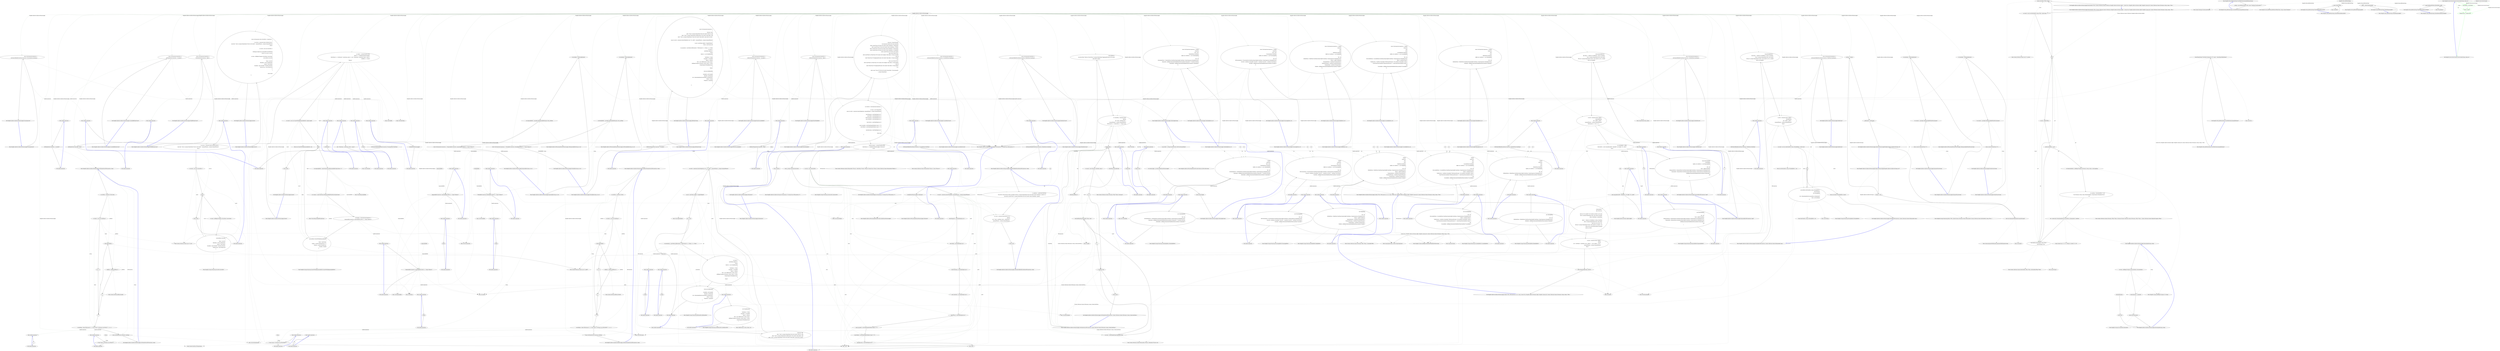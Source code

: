 digraph  {
n406 [label="Hangfire.SqlServer.SqlServerMonitoringApi", span=""];
n407 [label=int, span=""];
n408 [label=int, span=""];
n409 [label=int, span=""];
n410 [label=int, span=""];
n411 [label=int, span=""];
n412 [label=int, span=""];
n413 [label=int, span=""];
n414 [label=int, span=""];
n415 [label=int, span=""];
n416 [label=int, span=""];
n417 [label=enqueuedJobIds, span=""];
n418 [label=enqueuedJobIds, span=""];
n419 [label=fetchedJobIds, span=""];
n420 [label=string, span=""];
n421 [label=sql, span=""];
n422 [label=string, span=""];
n423 [label=string, span=""];
n424 [label=jobs, span=""];
n0 [label="Entry Hangfire.SqlServer.SqlServerMonitoringApi.SqlServerMonitoringApi(Hangfire.SqlServer.SqlServerStorage, int?)", span="37-37", cluster="Hangfire.SqlServer.SqlServerMonitoringApi.SqlServerMonitoringApi(Hangfire.SqlServer.SqlServerStorage, int?)"];
n1 [label="storage == null", span="39-39", cluster="Hangfire.SqlServer.SqlServerMonitoringApi.SqlServerMonitoringApi(Hangfire.SqlServer.SqlServerStorage, int?)"];
n2 [label="throw new ArgumentNullException(nameof(storage));", span="39-39", cluster="Hangfire.SqlServer.SqlServerMonitoringApi.SqlServerMonitoringApi(Hangfire.SqlServer.SqlServerStorage, int?)"];
n3 [label="_storage = storage", span="41-41", cluster="Hangfire.SqlServer.SqlServerMonitoringApi.SqlServerMonitoringApi(Hangfire.SqlServer.SqlServerStorage, int?)"];
n4 [label="_jobListLimit = jobListLimit", span="42-42", cluster="Hangfire.SqlServer.SqlServerMonitoringApi.SqlServerMonitoringApi(Hangfire.SqlServer.SqlServerStorage, int?)"];
n5 [label="Exit Hangfire.SqlServer.SqlServerMonitoringApi.SqlServerMonitoringApi(Hangfire.SqlServer.SqlServerStorage, int?)", span="37-37", cluster="Hangfire.SqlServer.SqlServerMonitoringApi.SqlServerMonitoringApi(Hangfire.SqlServer.SqlServerStorage, int?)"];
n6 [label="Entry System.ArgumentNullException.ArgumentNullException(string)", span="0-0", cluster="System.ArgumentNullException.ArgumentNullException(string)"];
n7 [label="Entry Unk.nameof", span="", cluster="Unk.nameof"];
n8 [label="Entry Hangfire.SqlServer.SqlServerMonitoringApi.ScheduledCount()", span="45-45", cluster="Hangfire.SqlServer.SqlServerMonitoringApi.ScheduledCount()"];
n9 [label="return UseConnection(connection => \r\n                GetNumberOfJobsByStateName(connection, ScheduledState.StateName));", span="47-48", cluster="Hangfire.SqlServer.SqlServerMonitoringApi.ScheduledCount()"];
n10 [label="Exit Hangfire.SqlServer.SqlServerMonitoringApi.ScheduledCount()", span="45-45", cluster="Hangfire.SqlServer.SqlServerMonitoringApi.ScheduledCount()"];
n11 [label="Entry Hangfire.SqlServer.SqlServerMonitoringApi.UseConnection<T>(System.Func<DbConnection, T>)", span="434-434", cluster="Hangfire.SqlServer.SqlServerMonitoringApi.UseConnection<T>(System.Func<DbConnection, T>)"];
n12 [label="Entry lambda expression", span="47-48", cluster="lambda expression"];
n13 [label="GetNumberOfJobsByStateName(connection, ScheduledState.StateName)", span="48-48", cluster="lambda expression"];
n14 [label="Exit lambda expression", span="47-48", cluster="lambda expression"];
n15 [label="Entry Hangfire.SqlServer.SqlServerMonitoringApi.GetNumberOfJobsByStateName(DbConnection, string)", span="470-470", cluster="Hangfire.SqlServer.SqlServerMonitoringApi.GetNumberOfJobsByStateName(DbConnection, string)"];
n16 [label="Entry Hangfire.SqlServer.SqlServerMonitoringApi.EnqueuedCount(string)", span="51-51", cluster="Hangfire.SqlServer.SqlServerMonitoringApi.EnqueuedCount(string)"];
n17 [label="var queueApi = GetQueueApi(queue)", span="53-53", cluster="Hangfire.SqlServer.SqlServerMonitoringApi.EnqueuedCount(string)"];
n18 [label="var counters = queueApi.GetEnqueuedAndFetchedCount(queue)", span="54-54", cluster="Hangfire.SqlServer.SqlServerMonitoringApi.EnqueuedCount(string)"];
n21 [label="Entry Hangfire.SqlServer.SqlServerMonitoringApi.GetQueueApi(string)", span="426-426", cluster="Hangfire.SqlServer.SqlServerMonitoringApi.GetQueueApi(string)"];
n19 [label="return counters.EnqueuedCount ?? 0;", span="56-56", cluster="Hangfire.SqlServer.SqlServerMonitoringApi.EnqueuedCount(string)"];
n22 [label="Entry Hangfire.SqlServer.IPersistentJobQueueMonitoringApi.GetEnqueuedAndFetchedCount(string)", span="30-30", cluster="Hangfire.SqlServer.IPersistentJobQueueMonitoringApi.GetEnqueuedAndFetchedCount(string)"];
n20 [label="Exit Hangfire.SqlServer.SqlServerMonitoringApi.EnqueuedCount(string)", span="51-51", cluster="Hangfire.SqlServer.SqlServerMonitoringApi.EnqueuedCount(string)"];
n23 [label="Entry Hangfire.SqlServer.SqlServerMonitoringApi.FetchedCount(string)", span="59-59", cluster="Hangfire.SqlServer.SqlServerMonitoringApi.FetchedCount(string)"];
n24 [label="var queueApi = GetQueueApi(queue)", span="61-61", cluster="Hangfire.SqlServer.SqlServerMonitoringApi.FetchedCount(string)"];
n25 [label="var counters = queueApi.GetEnqueuedAndFetchedCount(queue)", span="62-62", cluster="Hangfire.SqlServer.SqlServerMonitoringApi.FetchedCount(string)"];
n26 [label="return counters.FetchedCount ?? 0;", span="64-64", cluster="Hangfire.SqlServer.SqlServerMonitoringApi.FetchedCount(string)"];
n27 [label="Exit Hangfire.SqlServer.SqlServerMonitoringApi.FetchedCount(string)", span="59-59", cluster="Hangfire.SqlServer.SqlServerMonitoringApi.FetchedCount(string)"];
n28 [label="Entry Hangfire.SqlServer.SqlServerMonitoringApi.FailedCount()", span="67-67", cluster="Hangfire.SqlServer.SqlServerMonitoringApi.FailedCount()"];
n29 [label="return UseConnection(connection => \r\n                GetNumberOfJobsByStateName(connection, FailedState.StateName));", span="69-70", cluster="Hangfire.SqlServer.SqlServerMonitoringApi.FailedCount()"];
n30 [label="Exit Hangfire.SqlServer.SqlServerMonitoringApi.FailedCount()", span="67-67", cluster="Hangfire.SqlServer.SqlServerMonitoringApi.FailedCount()"];
n31 [label="Entry lambda expression", span="69-70", cluster="lambda expression"];
n32 [label="GetNumberOfJobsByStateName(connection, FailedState.StateName)", span="70-70", cluster="lambda expression"];
n33 [label="Exit lambda expression", span="69-70", cluster="lambda expression"];
n34 [label="Entry Hangfire.SqlServer.SqlServerMonitoringApi.ProcessingCount()", span="73-73", cluster="Hangfire.SqlServer.SqlServerMonitoringApi.ProcessingCount()"];
n35 [label="return UseConnection(connection => \r\n                GetNumberOfJobsByStateName(connection, ProcessingState.StateName));", span="75-76", cluster="Hangfire.SqlServer.SqlServerMonitoringApi.ProcessingCount()"];
n36 [label="Exit Hangfire.SqlServer.SqlServerMonitoringApi.ProcessingCount()", span="73-73", cluster="Hangfire.SqlServer.SqlServerMonitoringApi.ProcessingCount()"];
n37 [label="Entry lambda expression", span="75-76", cluster="lambda expression"];
n38 [label="GetNumberOfJobsByStateName(connection, ProcessingState.StateName)", span="76-76", cluster="lambda expression"];
n39 [label="Exit lambda expression", span="75-76", cluster="lambda expression"];
n40 [label="Entry Hangfire.SqlServer.SqlServerMonitoringApi.ProcessingJobs(int, int)", span="79-79", cluster="Hangfire.SqlServer.SqlServerMonitoringApi.ProcessingJobs(int, int)"];
n41 [label="return UseConnection(connection => GetJobs(\r\n                connection,\r\n                from, count,\r\n                ProcessingState.StateName,\r\n                (sqlJob, job, stateData) => new ProcessingJobDto\r\n                {\r\n                    Job = job,\r\n                    InProcessingState = ProcessingState.StateName.Equals(sqlJob.StateName, StringComparison.OrdinalIgnoreCase),\r\n                    ServerId = stateData.ContainsKey(''ServerId'') ? stateData[''ServerId''] : stateData[''ServerName''],\r\n                    StartedAt = JobHelper.DeserializeNullableDateTime(stateData[''StartedAt'']),\r\n                }));", span="81-91", cluster="Hangfire.SqlServer.SqlServerMonitoringApi.ProcessingJobs(int, int)"];
n44 [label="GetJobs(\r\n                connection,\r\n                from, count,\r\n                ProcessingState.StateName,\r\n                (sqlJob, job, stateData) => new ProcessingJobDto\r\n                {\r\n                    Job = job,\r\n                    InProcessingState = ProcessingState.StateName.Equals(sqlJob.StateName, StringComparison.OrdinalIgnoreCase),\r\n                    ServerId = stateData.ContainsKey(''ServerId'') ? stateData[''ServerId''] : stateData[''ServerName''],\r\n                    StartedAt = JobHelper.DeserializeNullableDateTime(stateData[''StartedAt'']),\r\n                })", span="81-91", cluster="lambda expression"];
n42 [label="Exit Hangfire.SqlServer.SqlServerMonitoringApi.ProcessingJobs(int, int)", span="79-79", cluster="Hangfire.SqlServer.SqlServerMonitoringApi.ProcessingJobs(int, int)"];
n43 [label="Entry lambda expression", span="81-91", cluster="lambda expression"];
n45 [label="Exit lambda expression", span="81-91", cluster="lambda expression"];
n46 [label="Entry Hangfire.SqlServer.SqlServerMonitoringApi.GetJobs<TDto>(DbConnection, int, int, string, System.Func<Hangfire.SqlServer.Entities.SqlJob, Hangfire.Common.Job, System.Collections.Generic.Dictionary<string, string>, TDto>)", span="499-499", cluster="Hangfire.SqlServer.SqlServerMonitoringApi.GetJobs<TDto>(DbConnection, int, int, string, System.Func<Hangfire.SqlServer.Entities.SqlJob, Hangfire.Common.Job, System.Collections.Generic.Dictionary<string, string>, TDto>)"];
n47 [label="Entry lambda expression", span="85-91", cluster="lambda expression"];
n48 [label="new ProcessingJobDto\r\n                {\r\n                    Job = job,\r\n                    InProcessingState = ProcessingState.StateName.Equals(sqlJob.StateName, StringComparison.OrdinalIgnoreCase),\r\n                    ServerId = stateData.ContainsKey(''ServerId'') ? stateData[''ServerId''] : stateData[''ServerName''],\r\n                    StartedAt = JobHelper.DeserializeNullableDateTime(stateData[''StartedAt'']),\r\n                }", span="85-91", cluster="lambda expression"];
n49 [label="Exit lambda expression", span="85-91", cluster="lambda expression"];
n50 [label="Entry Hangfire.Storage.Monitoring.ProcessingJobDto.ProcessingJobDto()", span="23-23", cluster="Hangfire.Storage.Monitoring.ProcessingJobDto.ProcessingJobDto()"];
n51 [label="Entry string.Equals(string, System.StringComparison)", span="0-0", cluster="string.Equals(string, System.StringComparison)"];
n52 [label="Entry System.Collections.Generic.Dictionary<TKey, TValue>.ContainsKey(TKey)", span="0-0", cluster="System.Collections.Generic.Dictionary<TKey, TValue>.ContainsKey(TKey)"];
n53 [label="Entry Hangfire.Common.JobHelper.DeserializeNullableDateTime(string)", span="84-84", cluster="Hangfire.Common.JobHelper.DeserializeNullableDateTime(string)"];
n54 [label="Entry Hangfire.SqlServer.SqlServerMonitoringApi.ScheduledJobs(int, int)", span="94-94", cluster="Hangfire.SqlServer.SqlServerMonitoringApi.ScheduledJobs(int, int)"];
n55 [label="return UseConnection(connection => GetJobs(\r\n                connection,\r\n                from, count,\r\n                ScheduledState.StateName,\r\n                (sqlJob, job, stateData) => new ScheduledJobDto\r\n                {\r\n                    Job = job,\r\n                    InScheduledState = ScheduledState.StateName.Equals(sqlJob.StateName, StringComparison.OrdinalIgnoreCase),\r\n                    EnqueueAt = JobHelper.DeserializeNullableDateTime(stateData[''EnqueueAt'']) ?? DateTime.MinValue,\r\n                    ScheduledAt = JobHelper.DeserializeNullableDateTime(stateData[''ScheduledAt''])\r\n                }));", span="96-106", cluster="Hangfire.SqlServer.SqlServerMonitoringApi.ScheduledJobs(int, int)"];
n58 [label="GetJobs(\r\n                connection,\r\n                from, count,\r\n                ScheduledState.StateName,\r\n                (sqlJob, job, stateData) => new ScheduledJobDto\r\n                {\r\n                    Job = job,\r\n                    InScheduledState = ScheduledState.StateName.Equals(sqlJob.StateName, StringComparison.OrdinalIgnoreCase),\r\n                    EnqueueAt = JobHelper.DeserializeNullableDateTime(stateData[''EnqueueAt'']) ?? DateTime.MinValue,\r\n                    ScheduledAt = JobHelper.DeserializeNullableDateTime(stateData[''ScheduledAt''])\r\n                })", span="96-106", cluster="lambda expression"];
n56 [label="Exit Hangfire.SqlServer.SqlServerMonitoringApi.ScheduledJobs(int, int)", span="94-94", cluster="Hangfire.SqlServer.SqlServerMonitoringApi.ScheduledJobs(int, int)"];
n57 [label="Entry lambda expression", span="96-106", cluster="lambda expression"];
n59 [label="Exit lambda expression", span="96-106", cluster="lambda expression"];
n60 [label="Entry lambda expression", span="100-106", cluster="lambda expression"];
n61 [label="new ScheduledJobDto\r\n                {\r\n                    Job = job,\r\n                    InScheduledState = ScheduledState.StateName.Equals(sqlJob.StateName, StringComparison.OrdinalIgnoreCase),\r\n                    EnqueueAt = JobHelper.DeserializeNullableDateTime(stateData[''EnqueueAt'']) ?? DateTime.MinValue,\r\n                    ScheduledAt = JobHelper.DeserializeNullableDateTime(stateData[''ScheduledAt''])\r\n                }", span="100-106", cluster="lambda expression"];
n62 [label="Exit lambda expression", span="100-106", cluster="lambda expression"];
n63 [label="Entry Hangfire.Storage.Monitoring.ScheduledJobDto.ScheduledJobDto()", span="23-23", cluster="Hangfire.Storage.Monitoring.ScheduledJobDto.ScheduledJobDto()"];
n64 [label="Entry Hangfire.SqlServer.SqlServerMonitoringApi.SucceededByDatesCount()", span="109-109", cluster="Hangfire.SqlServer.SqlServerMonitoringApi.SucceededByDatesCount()"];
n65 [label="return UseConnection(connection => \r\n                GetTimelineStats(connection, ''succeeded''));", span="111-112", cluster="Hangfire.SqlServer.SqlServerMonitoringApi.SucceededByDatesCount()"];
n66 [label="Exit Hangfire.SqlServer.SqlServerMonitoringApi.SucceededByDatesCount()", span="109-109", cluster="Hangfire.SqlServer.SqlServerMonitoringApi.SucceededByDatesCount()"];
n67 [label="Entry lambda expression", span="111-112", cluster="lambda expression"];
n68 [label="GetTimelineStats(connection, ''succeeded'')", span="112-112", cluster="lambda expression"];
n69 [label="Exit lambda expression", span="111-112", cluster="lambda expression"];
n70 [label="Entry Hangfire.SqlServer.SqlServerMonitoringApi.GetTimelineStats(DbConnection, string)", span="382-382", cluster="Hangfire.SqlServer.SqlServerMonitoringApi.GetTimelineStats(DbConnection, string)"];
n71 [label="Entry Hangfire.SqlServer.SqlServerMonitoringApi.FailedByDatesCount()", span="115-115", cluster="Hangfire.SqlServer.SqlServerMonitoringApi.FailedByDatesCount()"];
n72 [label="return UseConnection(connection => \r\n                GetTimelineStats(connection, ''failed''));", span="117-118", cluster="Hangfire.SqlServer.SqlServerMonitoringApi.FailedByDatesCount()"];
n73 [label="Exit Hangfire.SqlServer.SqlServerMonitoringApi.FailedByDatesCount()", span="115-115", cluster="Hangfire.SqlServer.SqlServerMonitoringApi.FailedByDatesCount()"];
n74 [label="Entry lambda expression", span="117-118", cluster="lambda expression"];
n75 [label="GetTimelineStats(connection, ''failed'')", span="118-118", cluster="lambda expression"];
n76 [label="Exit lambda expression", span="117-118", cluster="lambda expression"];
n77 [label="Entry Hangfire.SqlServer.SqlServerMonitoringApi.Servers()", span="121-121", cluster="Hangfire.SqlServer.SqlServerMonitoringApi.Servers()"];
n78 [label="return UseConnection<IList<ServerDto>>(connection =>\r\n            {\r\n                var servers = connection.Query<Entities.Server>(\r\n                    $@''select * from [{_storage.SchemaName}].Server with (nolock)'', commandTimeout: _storage.CommandTimeout)\r\n                    .ToList();\r\n\r\n                var result = new List<ServerDto>();\r\n\r\n                // ReSharper disable once LoopCanBeConvertedToQuery\r\n                foreach (var server in servers)\r\n                {\r\n                    var data = JobHelper.FromJson<ServerData>(server.Data);\r\n                    result.Add(new ServerDto\r\n                    {\r\n                        Name = server.Id,\r\n                        Heartbeat = server.LastHeartbeat,\r\n                        Queues = data.Queues,\r\n                        StartedAt = data.StartedAt ?? DateTime.MinValue,\r\n                        WorkersCount = data.WorkerCount\r\n                    });\r\n                }\r\n\r\n                return result;\r\n            });", span="123-146", cluster="Hangfire.SqlServer.SqlServerMonitoringApi.Servers()"];
n79 [label="Exit Hangfire.SqlServer.SqlServerMonitoringApi.Servers()", span="121-121", cluster="Hangfire.SqlServer.SqlServerMonitoringApi.Servers()"];
n80 [label="Entry Unk.>", span="", cluster="Unk.>"];
n81 [label="Entry lambda expression", span="123-146", cluster="lambda expression"];
n82 [label="var servers = connection.Query<Entities.Server>(\r\n                    $@''select * from [{_storage.SchemaName}].Server with (nolock)'', commandTimeout: _storage.CommandTimeout)\r\n                    .ToList()", span="125-127", cluster="lambda expression"];
n83 [label="var result = new List<ServerDto>()", span="129-129", cluster="lambda expression"];
n89 [label="Entry Unk.ToList", span="", cluster="Unk.ToList"];
n84 [label=servers, span="132-132", cluster="lambda expression"];
n90 [label="Entry System.Collections.Generic.List<T>.List()", span="0-0", cluster="System.Collections.Generic.List<T>.List()"];
n86 [label="result.Add(new ServerDto\r\n                    {\r\n                        Name = server.Id,\r\n                        Heartbeat = server.LastHeartbeat,\r\n                        Queues = data.Queues,\r\n                        StartedAt = data.StartedAt ?? DateTime.MinValue,\r\n                        WorkersCount = data.WorkerCount\r\n                    })", span="135-142", cluster="lambda expression"];
n87 [label="return result;", span="145-145", cluster="lambda expression"];
n85 [label="var data = JobHelper.FromJson<ServerData>(server.Data)", span="134-134", cluster="lambda expression"];
n91 [label="Entry Hangfire.Storage.Monitoring.ServerDto.ServerDto()", span="21-21", cluster="Hangfire.Storage.Monitoring.ServerDto.ServerDto()"];
n92 [label="Entry System.Collections.Generic.List<T>.Add(T)", span="0-0", cluster="System.Collections.Generic.List<T>.Add(T)"];
n88 [label="Exit lambda expression", span="123-146", cluster="lambda expression"];
n93 [label="Entry Hangfire.SqlServer.SqlServerMonitoringApi.FailedJobs(int, int)", span="149-149", cluster="Hangfire.SqlServer.SqlServerMonitoringApi.FailedJobs(int, int)"];
n94 [label="return UseConnection(connection => GetJobs(\r\n                connection,\r\n                from,\r\n                count,\r\n                FailedState.StateName,\r\n                (sqlJob, job, stateData) => new FailedJobDto\r\n                {\r\n                    Job = job,\r\n                    InFailedState = FailedState.StateName.Equals(sqlJob.StateName, StringComparison.OrdinalIgnoreCase),\r\n                    Reason = sqlJob.StateReason,\r\n                    ExceptionDetails = stateData[''ExceptionDetails''],\r\n                    ExceptionMessage = stateData[''ExceptionMessage''],\r\n                    ExceptionType = stateData[''ExceptionType''],\r\n                    FailedAt = JobHelper.DeserializeNullableDateTime(stateData[''FailedAt''])\r\n                }));", span="151-165", cluster="Hangfire.SqlServer.SqlServerMonitoringApi.FailedJobs(int, int)"];
n97 [label="GetJobs(\r\n                connection,\r\n                from,\r\n                count,\r\n                FailedState.StateName,\r\n                (sqlJob, job, stateData) => new FailedJobDto\r\n                {\r\n                    Job = job,\r\n                    InFailedState = FailedState.StateName.Equals(sqlJob.StateName, StringComparison.OrdinalIgnoreCase),\r\n                    Reason = sqlJob.StateReason,\r\n                    ExceptionDetails = stateData[''ExceptionDetails''],\r\n                    ExceptionMessage = stateData[''ExceptionMessage''],\r\n                    ExceptionType = stateData[''ExceptionType''],\r\n                    FailedAt = JobHelper.DeserializeNullableDateTime(stateData[''FailedAt''])\r\n                })", span="151-165", cluster="lambda expression"];
n95 [label="Exit Hangfire.SqlServer.SqlServerMonitoringApi.FailedJobs(int, int)", span="149-149", cluster="Hangfire.SqlServer.SqlServerMonitoringApi.FailedJobs(int, int)"];
n96 [label="Entry lambda expression", span="151-165", cluster="lambda expression"];
n98 [label="Exit lambda expression", span="151-165", cluster="lambda expression"];
n99 [label="Entry lambda expression", span="156-165", cluster="lambda expression"];
n100 [label="new FailedJobDto\r\n                {\r\n                    Job = job,\r\n                    InFailedState = FailedState.StateName.Equals(sqlJob.StateName, StringComparison.OrdinalIgnoreCase),\r\n                    Reason = sqlJob.StateReason,\r\n                    ExceptionDetails = stateData[''ExceptionDetails''],\r\n                    ExceptionMessage = stateData[''ExceptionMessage''],\r\n                    ExceptionType = stateData[''ExceptionType''],\r\n                    FailedAt = JobHelper.DeserializeNullableDateTime(stateData[''FailedAt''])\r\n                }", span="156-165", cluster="lambda expression"];
n101 [label="Exit lambda expression", span="156-165", cluster="lambda expression"];
n102 [label="Entry Hangfire.Storage.Monitoring.FailedJobDto.FailedJobDto()", span="23-23", cluster="Hangfire.Storage.Monitoring.FailedJobDto.FailedJobDto()"];
n103 [label="Entry Hangfire.SqlServer.SqlServerMonitoringApi.SucceededJobs(int, int)", span="168-168", cluster="Hangfire.SqlServer.SqlServerMonitoringApi.SucceededJobs(int, int)"];
n104 [label="return UseConnection(connection => GetJobs(\r\n                connection,\r\n                from,\r\n                count,\r\n                SucceededState.StateName,\r\n                (sqlJob, job, stateData) => new SucceededJobDto\r\n                {\r\n                    Job = job,\r\n                    InSucceededState = SucceededState.StateName.Equals(sqlJob.StateName, StringComparison.OrdinalIgnoreCase),\r\n                    Result = stateData[''Result''],\r\n                    TotalDuration = stateData.ContainsKey(''PerformanceDuration'') && stateData.ContainsKey(''Latency'')\r\n                        ? (long?)long.Parse(stateData[''PerformanceDuration'']) + (long?)long.Parse(stateData[''Latency''])\r\n                        : null,\r\n                    SucceededAt = JobHelper.DeserializeNullableDateTime(stateData[''SucceededAt''])\r\n                }));", span="170-184", cluster="Hangfire.SqlServer.SqlServerMonitoringApi.SucceededJobs(int, int)"];
n107 [label="GetJobs(\r\n                connection,\r\n                from,\r\n                count,\r\n                SucceededState.StateName,\r\n                (sqlJob, job, stateData) => new SucceededJobDto\r\n                {\r\n                    Job = job,\r\n                    InSucceededState = SucceededState.StateName.Equals(sqlJob.StateName, StringComparison.OrdinalIgnoreCase),\r\n                    Result = stateData[''Result''],\r\n                    TotalDuration = stateData.ContainsKey(''PerformanceDuration'') && stateData.ContainsKey(''Latency'')\r\n                        ? (long?)long.Parse(stateData[''PerformanceDuration'']) + (long?)long.Parse(stateData[''Latency''])\r\n                        : null,\r\n                    SucceededAt = JobHelper.DeserializeNullableDateTime(stateData[''SucceededAt''])\r\n                })", span="170-184", cluster="lambda expression"];
n105 [label="Exit Hangfire.SqlServer.SqlServerMonitoringApi.SucceededJobs(int, int)", span="168-168", cluster="Hangfire.SqlServer.SqlServerMonitoringApi.SucceededJobs(int, int)"];
n106 [label="Entry lambda expression", span="170-184", cluster="lambda expression"];
n108 [label="Exit lambda expression", span="170-184", cluster="lambda expression"];
n109 [label="Entry lambda expression", span="175-184", cluster="lambda expression"];
n110 [label="new SucceededJobDto\r\n                {\r\n                    Job = job,\r\n                    InSucceededState = SucceededState.StateName.Equals(sqlJob.StateName, StringComparison.OrdinalIgnoreCase),\r\n                    Result = stateData[''Result''],\r\n                    TotalDuration = stateData.ContainsKey(''PerformanceDuration'') && stateData.ContainsKey(''Latency'')\r\n                        ? (long?)long.Parse(stateData[''PerformanceDuration'']) + (long?)long.Parse(stateData[''Latency''])\r\n                        : null,\r\n                    SucceededAt = JobHelper.DeserializeNullableDateTime(stateData[''SucceededAt''])\r\n                }", span="175-184", cluster="lambda expression"];
n111 [label="Exit lambda expression", span="175-184", cluster="lambda expression"];
n112 [label="Entry Hangfire.Storage.Monitoring.SucceededJobDto.SucceededJobDto()", span="23-23", cluster="Hangfire.Storage.Monitoring.SucceededJobDto.SucceededJobDto()"];
n113 [label="Entry long.Parse(string)", span="0-0", cluster="long.Parse(string)"];
n114 [label="Entry Hangfire.SqlServer.SqlServerMonitoringApi.DeletedJobs(int, int)", span="187-187", cluster="Hangfire.SqlServer.SqlServerMonitoringApi.DeletedJobs(int, int)"];
n115 [label="return UseConnection(connection => GetJobs(\r\n                connection,\r\n                from,\r\n                count,\r\n                DeletedState.StateName,\r\n                (sqlJob, job, stateData) => new DeletedJobDto\r\n                {\r\n                    Job = job,\r\n                    InDeletedState = DeletedState.StateName.Equals(sqlJob.StateName, StringComparison.OrdinalIgnoreCase),\r\n                    DeletedAt = JobHelper.DeserializeNullableDateTime(stateData[''DeletedAt''])\r\n                }));", span="189-199", cluster="Hangfire.SqlServer.SqlServerMonitoringApi.DeletedJobs(int, int)"];
n118 [label="GetJobs(\r\n                connection,\r\n                from,\r\n                count,\r\n                DeletedState.StateName,\r\n                (sqlJob, job, stateData) => new DeletedJobDto\r\n                {\r\n                    Job = job,\r\n                    InDeletedState = DeletedState.StateName.Equals(sqlJob.StateName, StringComparison.OrdinalIgnoreCase),\r\n                    DeletedAt = JobHelper.DeserializeNullableDateTime(stateData[''DeletedAt''])\r\n                })", span="189-199", cluster="lambda expression"];
n116 [label="Exit Hangfire.SqlServer.SqlServerMonitoringApi.DeletedJobs(int, int)", span="187-187", cluster="Hangfire.SqlServer.SqlServerMonitoringApi.DeletedJobs(int, int)"];
n117 [label="Entry lambda expression", span="189-199", cluster="lambda expression"];
n119 [label="Exit lambda expression", span="189-199", cluster="lambda expression"];
n120 [label="Entry lambda expression", span="194-199", cluster="lambda expression"];
n121 [label="new DeletedJobDto\r\n                {\r\n                    Job = job,\r\n                    InDeletedState = DeletedState.StateName.Equals(sqlJob.StateName, StringComparison.OrdinalIgnoreCase),\r\n                    DeletedAt = JobHelper.DeserializeNullableDateTime(stateData[''DeletedAt''])\r\n                }", span="194-199", cluster="lambda expression"];
n122 [label="Exit lambda expression", span="194-199", cluster="lambda expression"];
n123 [label="Entry Hangfire.Storage.Monitoring.DeletedJobDto.DeletedJobDto()", span="7-7", cluster="Hangfire.Storage.Monitoring.DeletedJobDto.DeletedJobDto()"];
n124 [label="Entry Hangfire.SqlServer.SqlServerMonitoringApi.Queues()", span="202-202", cluster="Hangfire.SqlServer.SqlServerMonitoringApi.Queues()"];
n125 [label="var tuples = _storage.QueueProviders\r\n                .Select(x => x.GetJobQueueMonitoringApi())\r\n                .SelectMany(x => x.GetQueues(), (monitoring, queue) => new { Monitoring = monitoring, Queue = queue })\r\n                .OrderBy(x => x.Queue)\r\n                .ToArray()", span="204-208", cluster="Hangfire.SqlServer.SqlServerMonitoringApi.Queues()"];
n126 [label="var result = new List<QueueWithTopEnqueuedJobsDto>(tuples.Length)", span="210-210", cluster="Hangfire.SqlServer.SqlServerMonitoringApi.Queues()"];
n134 [label="Entry Unk.Select", span="", cluster="Unk.Select"];
n135 [label="Entry Unk.SelectMany", span="", cluster="Unk.SelectMany"];
n136 [label="Entry Unk.OrderBy", span="", cluster="Unk.OrderBy"];
n137 [label="Entry Unk.ToArray", span="", cluster="Unk.ToArray"];
n143 [label="Entry lambda expression", span="205-205", cluster="lambda expression"];
n147 [label="Entry lambda expression", span="206-206", cluster="lambda expression"];
n151 [label="Entry lambda expression", span="206-206", cluster="lambda expression"];
n154 [label="Entry lambda expression", span="207-207", cluster="lambda expression"];
n127 [label=tuples, span="213-213", cluster="Hangfire.SqlServer.SqlServerMonitoringApi.Queues()"];
n138 [label="Entry List<QueueWithTopEnqueuedJobsDto>.cstr", span="", cluster="List<QueueWithTopEnqueuedJobsDto>.cstr"];
n131 [label="result.Add(new QueueWithTopEnqueuedJobsDto\r\n                {\r\n                    Name = tuple.Queue,\r\n                    Length = counters.EnqueuedCount ?? 0,\r\n                    Fetched = counters.FetchedCount,\r\n                    FirstJobs = firstJobs\r\n                })", span="222-228", cluster="Hangfire.SqlServer.SqlServerMonitoringApi.Queues()"];
n132 [label="return result;", span="231-231", cluster="Hangfire.SqlServer.SqlServerMonitoringApi.Queues()"];
n128 [label="var enqueuedJobIds = tuple.Monitoring.GetEnqueuedJobIds(tuple.Queue, 0, 5)", span="215-215", cluster="Hangfire.SqlServer.SqlServerMonitoringApi.Queues()"];
n129 [label="var counters = tuple.Monitoring.GetEnqueuedAndFetchedCount(tuple.Queue)", span="216-216", cluster="Hangfire.SqlServer.SqlServerMonitoringApi.Queues()"];
n139 [label="Entry Unk.GetEnqueuedJobIds", span="", cluster="Unk.GetEnqueuedJobIds"];
n130 [label="var firstJobs = UseConnection(connection => \r\n                    EnqueuedJobs(connection, enqueuedJobIds.Select(x => (long)x).ToArray()))", span="219-220", cluster="Hangfire.SqlServer.SqlServerMonitoringApi.Queues()"];
n158 [label="EnqueuedJobs(connection, enqueuedJobIds.Select(x => (long)x).ToArray())", span="220-220", cluster="lambda expression"];
n140 [label="Entry Unk.GetEnqueuedAndFetchedCount", span="", cluster="Unk.GetEnqueuedAndFetchedCount"];
n141 [label="Entry Unk.UseConnection", span="", cluster="Unk.UseConnection"];
n157 [label="Entry lambda expression", span="219-220", cluster="lambda expression"];
n142 [label="Entry Hangfire.Storage.Monitoring.QueueWithTopEnqueuedJobsDto.QueueWithTopEnqueuedJobsDto()", span="18-18", cluster="Hangfire.Storage.Monitoring.QueueWithTopEnqueuedJobsDto.QueueWithTopEnqueuedJobsDto()"];
n133 [label="Exit Hangfire.SqlServer.SqlServerMonitoringApi.Queues()", span="202-202", cluster="Hangfire.SqlServer.SqlServerMonitoringApi.Queues()"];
n144 [label="x.GetJobQueueMonitoringApi()", span="205-205", cluster="lambda expression"];
n145 [label="Exit lambda expression", span="205-205", cluster="lambda expression"];
n146 [label="Entry Hangfire.SqlServer.IPersistentJobQueueProvider.GetJobQueueMonitoringApi()", span="21-21", cluster="Hangfire.SqlServer.IPersistentJobQueueProvider.GetJobQueueMonitoringApi()"];
n148 [label="x.GetQueues()", span="206-206", cluster="lambda expression"];
n149 [label="Exit lambda expression", span="206-206", cluster="lambda expression"];
n150 [label="Entry Unk.GetQueues", span="", cluster="Unk.GetQueues"];
n152 [label="new { Monitoring = monitoring, Queue = queue }", span="206-206", cluster="lambda expression"];
n153 [label="Exit lambda expression", span="206-206", cluster="lambda expression"];
n155 [label="x.Queue", span="207-207", cluster="lambda expression"];
n156 [label="Exit lambda expression", span="207-207", cluster="lambda expression"];
n159 [label="Exit lambda expression", span="219-220", cluster="lambda expression"];
n160 [label="Entry Unk.EnqueuedJobs", span="", cluster="Unk.EnqueuedJobs"];
n161 [label="Entry lambda expression", span="220-220", cluster="lambda expression"];
n162 [label="(long)x", span="220-220", cluster="lambda expression"];
n163 [label="Exit lambda expression", span="220-220", cluster="lambda expression"];
n164 [label="Entry Hangfire.SqlServer.SqlServerMonitoringApi.EnqueuedJobs(string, int, int)", span="234-234", cluster="Hangfire.SqlServer.SqlServerMonitoringApi.EnqueuedJobs(string, int, int)"];
n165 [label="var queueApi = GetQueueApi(queue)", span="236-236", cluster="Hangfire.SqlServer.SqlServerMonitoringApi.EnqueuedJobs(string, int, int)"];
n166 [label="var enqueuedJobIds = queueApi.GetEnqueuedJobIds(queue, from, perPage)", span="237-237", cluster="Hangfire.SqlServer.SqlServerMonitoringApi.EnqueuedJobs(string, int, int)"];
n167 [label="return UseConnection(connection => EnqueuedJobs(connection, enqueuedJobIds.Select(x => (long)x).ToArray()));", span="240-240", cluster="Hangfire.SqlServer.SqlServerMonitoringApi.EnqueuedJobs(string, int, int)"];
n169 [label="Entry Hangfire.SqlServer.IPersistentJobQueueMonitoringApi.GetEnqueuedJobIds(string, int, int)", span="25-25", cluster="Hangfire.SqlServer.IPersistentJobQueueMonitoringApi.GetEnqueuedJobIds(string, int, int)"];
n171 [label="EnqueuedJobs(connection, enqueuedJobIds.Select(x => (long)x).ToArray())", span="240-240", cluster="lambda expression"];
n168 [label="Exit Hangfire.SqlServer.SqlServerMonitoringApi.EnqueuedJobs(string, int, int)", span="234-234", cluster="Hangfire.SqlServer.SqlServerMonitoringApi.EnqueuedJobs(string, int, int)"];
n170 [label="Entry lambda expression", span="240-240", cluster="lambda expression"];
n172 [label="Exit lambda expression", span="240-240", cluster="lambda expression"];
n173 [label="Entry lambda expression", span="240-240", cluster="lambda expression"];
n174 [label="(long)x", span="240-240", cluster="lambda expression"];
n175 [label="Exit lambda expression", span="240-240", cluster="lambda expression"];
n176 [label="Entry Hangfire.SqlServer.SqlServerMonitoringApi.FetchedJobs(string, int, int)", span="243-243", cluster="Hangfire.SqlServer.SqlServerMonitoringApi.FetchedJobs(string, int, int)"];
n177 [label="var queueApi = GetQueueApi(queue)", span="245-245", cluster="Hangfire.SqlServer.SqlServerMonitoringApi.FetchedJobs(string, int, int)"];
n178 [label="var fetchedJobIds = queueApi.GetFetchedJobIds(queue, from, perPage)", span="246-246", cluster="Hangfire.SqlServer.SqlServerMonitoringApi.FetchedJobs(string, int, int)"];
n179 [label="return UseConnection(connection => FetchedJobs(connection, fetchedJobIds.Select(x => (long)x).ToArray()));", span="249-249", cluster="Hangfire.SqlServer.SqlServerMonitoringApi.FetchedJobs(string, int, int)"];
n181 [label="Entry Hangfire.SqlServer.IPersistentJobQueueMonitoringApi.GetFetchedJobIds(string, int, int)", span="28-28", cluster="Hangfire.SqlServer.IPersistentJobQueueMonitoringApi.GetFetchedJobIds(string, int, int)"];
n183 [label="FetchedJobs(connection, fetchedJobIds.Select(x => (long)x).ToArray())", span="249-249", cluster="lambda expression"];
n180 [label="Exit Hangfire.SqlServer.SqlServerMonitoringApi.FetchedJobs(string, int, int)", span="243-243", cluster="Hangfire.SqlServer.SqlServerMonitoringApi.FetchedJobs(string, int, int)"];
n182 [label="Entry lambda expression", span="249-249", cluster="lambda expression"];
n184 [label="Exit lambda expression", span="249-249", cluster="lambda expression"];
n185 [label="Entry Unk.FetchedJobs", span="", cluster="Unk.FetchedJobs"];
n186 [label="Entry lambda expression", span="249-249", cluster="lambda expression"];
n187 [label="(long)x", span="249-249", cluster="lambda expression"];
n188 [label="Exit lambda expression", span="249-249", cluster="lambda expression"];
n189 [label="Entry Hangfire.SqlServer.SqlServerMonitoringApi.HourlySucceededJobs()", span="252-252", cluster="Hangfire.SqlServer.SqlServerMonitoringApi.HourlySucceededJobs()"];
n190 [label="return UseConnection(connection => \r\n                GetHourlyTimelineStats(connection, ''succeeded''));", span="254-255", cluster="Hangfire.SqlServer.SqlServerMonitoringApi.HourlySucceededJobs()"];
n191 [label="Exit Hangfire.SqlServer.SqlServerMonitoringApi.HourlySucceededJobs()", span="252-252", cluster="Hangfire.SqlServer.SqlServerMonitoringApi.HourlySucceededJobs()"];
n192 [label="Entry lambda expression", span="254-255", cluster="lambda expression"];
n193 [label="GetHourlyTimelineStats(connection, ''succeeded'')", span="255-255", cluster="lambda expression"];
n194 [label="Exit lambda expression", span="254-255", cluster="lambda expression"];
n195 [label="Entry Hangfire.SqlServer.SqlServerMonitoringApi.GetHourlyTimelineStats(DbConnection, string)", span="367-367", cluster="Hangfire.SqlServer.SqlServerMonitoringApi.GetHourlyTimelineStats(DbConnection, string)"];
n196 [label="Entry Hangfire.SqlServer.SqlServerMonitoringApi.HourlyFailedJobs()", span="258-258", cluster="Hangfire.SqlServer.SqlServerMonitoringApi.HourlyFailedJobs()"];
n197 [label="return UseConnection(connection => \r\n                GetHourlyTimelineStats(connection, ''failed''));", span="260-261", cluster="Hangfire.SqlServer.SqlServerMonitoringApi.HourlyFailedJobs()"];
n198 [label="Exit Hangfire.SqlServer.SqlServerMonitoringApi.HourlyFailedJobs()", span="258-258", cluster="Hangfire.SqlServer.SqlServerMonitoringApi.HourlyFailedJobs()"];
n199 [label="Entry lambda expression", span="260-261", cluster="lambda expression"];
n200 [label="GetHourlyTimelineStats(connection, ''failed'')", span="261-261", cluster="lambda expression"];
n201 [label="Exit lambda expression", span="260-261", cluster="lambda expression"];
n202 [label="Entry Hangfire.SqlServer.SqlServerMonitoringApi.JobDetails(string)", span="264-264", cluster="Hangfire.SqlServer.SqlServerMonitoringApi.JobDetails(string)"];
n203 [label="return UseConnection(connection =>\r\n            {\r\n                string sql = $@''\r\nselect * from [{_storage.SchemaName}].Job with (nolock) where Id = @id\r\nselect * from [{_storage.SchemaName}].JobParameter with (nolock) where JobId = @id\r\nselect * from [{_storage.SchemaName}].State with (nolock) where JobId = @id order by Id desc'';\r\n\r\n                using (var multi = connection.QueryMultiple(sql, new { id = jobId }, commandTimeout: _storage.CommandTimeout))\r\n                {\r\n                    var job = multi.Read<SqlJob>().SingleOrDefault();\r\n                    if (job == null) return null;\r\n\r\n                    var parameters = multi.Read<JobParameter>().ToDictionary(x => x.Name, x => x.Value);\r\n                    var history =\r\n                        multi.Read<SqlState>()\r\n                            .ToList()\r\n                            .Select(x => new StateHistoryDto\r\n                            {\r\n                                StateName = x.Name,\r\n                                CreatedAt = x.CreatedAt,\r\n                                Reason = x.Reason,\r\n                                Data = new SafeDictionary<string, string>(\r\n                                    JobHelper.FromJson<Dictionary<string, string>>(x.Data),\r\n                                    StringComparer.OrdinalIgnoreCase),\r\n                            })\r\n                            .ToList();\r\n\r\n                    return new JobDetailsDto\r\n                    {\r\n                        CreatedAt = job.CreatedAt,\r\n                        ExpireAt = job.ExpireAt,\r\n                        Job = DeserializeJob(job.InvocationData, job.Arguments),\r\n                        History = history,\r\n                        Properties = parameters\r\n                    };\r\n                }\r\n            });", span="266-302", cluster="Hangfire.SqlServer.SqlServerMonitoringApi.JobDetails(string)"];
n207 [label="var multi = connection.QueryMultiple(sql, new { id = jobId }, commandTimeout: _storage.CommandTimeout)", span="273-273", cluster="lambda expression"];
n204 [label="Exit Hangfire.SqlServer.SqlServerMonitoringApi.JobDetails(string)", span="264-264", cluster="Hangfire.SqlServer.SqlServerMonitoringApi.JobDetails(string)"];
n205 [label="Entry lambda expression", span="266-302", cluster="lambda expression"];
n206 [label="string sql = $@''\r\nselect * from [{_storage.SchemaName}].Job with (nolock) where Id = @id\r\nselect * from [{_storage.SchemaName}].JobParameter with (nolock) where JobId = @id\r\nselect * from [{_storage.SchemaName}].State with (nolock) where JobId = @id order by Id desc''", span="268-271", cluster="lambda expression"];
n208 [label="var job = multi.Read<SqlJob>().SingleOrDefault()", span="275-275", cluster="lambda expression"];
n215 [label="Entry Unk.QueryMultiple", span="", cluster="Unk.QueryMultiple"];
n211 [label="var parameters = multi.Read<JobParameter>().ToDictionary(x => x.Name, x => x.Value)", span="278-278", cluster="lambda expression"];
n212 [label="var history =\r\n                        multi.Read<SqlState>()\r\n                            .ToList()\r\n                            .Select(x => new StateHistoryDto\r\n                            {\r\n                                StateName = x.Name,\r\n                                CreatedAt = x.CreatedAt,\r\n                                Reason = x.Reason,\r\n                                Data = new SafeDictionary<string, string>(\r\n                                    JobHelper.FromJson<Dictionary<string, string>>(x.Data),\r\n                                    StringComparer.OrdinalIgnoreCase),\r\n                            })\r\n                            .ToList()", span="279-291", cluster="lambda expression"];
n209 [label="job == null", span="276-276", cluster="lambda expression"];
n216 [label="Entry Unk.SingleOrDefault", span="", cluster="Unk.SingleOrDefault"];
n213 [label="return new JobDetailsDto\r\n                    {\r\n                        CreatedAt = job.CreatedAt,\r\n                        ExpireAt = job.ExpireAt,\r\n                        Job = DeserializeJob(job.InvocationData, job.Arguments),\r\n                        History = history,\r\n                        Properties = parameters\r\n                    };", span="293-300", cluster="lambda expression"];
n210 [label="return null;", span="276-276", cluster="lambda expression"];
n217 [label="Entry Unk.ToDictionary", span="", cluster="Unk.ToDictionary"];
n220 [label="Entry lambda expression", span="278-278", cluster="lambda expression"];
n223 [label="Entry lambda expression", span="278-278", cluster="lambda expression"];
n226 [label="Entry lambda expression", span="282-290", cluster="lambda expression"];
n214 [label="Exit lambda expression", span="266-302", cluster="lambda expression"];
n218 [label="Entry Hangfire.Storage.Monitoring.JobDetailsDto.JobDetailsDto()", span="22-22", cluster="Hangfire.Storage.Monitoring.JobDetailsDto.JobDetailsDto()"];
n219 [label="Entry Unk.DeserializeJob", span="", cluster="Unk.DeserializeJob"];
n221 [label="x.Name", span="278-278", cluster="lambda expression"];
n222 [label="Exit lambda expression", span="278-278", cluster="lambda expression"];
n224 [label="x.Value", span="278-278", cluster="lambda expression"];
n225 [label="Exit lambda expression", span="278-278", cluster="lambda expression"];
n227 [label="new StateHistoryDto\r\n                            {\r\n                                StateName = x.Name,\r\n                                CreatedAt = x.CreatedAt,\r\n                                Reason = x.Reason,\r\n                                Data = new SafeDictionary<string, string>(\r\n                                    JobHelper.FromJson<Dictionary<string, string>>(x.Data),\r\n                                    StringComparer.OrdinalIgnoreCase),\r\n                            }", span="282-290", cluster="lambda expression"];
n228 [label="Exit lambda expression", span="282-290", cluster="lambda expression"];
n229 [label="Entry Hangfire.Storage.Monitoring.StateHistoryDto.StateHistoryDto()", span="21-21", cluster="Hangfire.Storage.Monitoring.StateHistoryDto.StateHistoryDto()"];
n230 [label="Entry SafeDictionary<string, string>.cstr", span="", cluster="SafeDictionary<string, string>.cstr"];
n231 [label="Entry Hangfire.SqlServer.SqlServerMonitoringApi.SucceededListCount()", span="305-305", cluster="Hangfire.SqlServer.SqlServerMonitoringApi.SucceededListCount()"];
n232 [label="return UseConnection(connection => \r\n                GetNumberOfJobsByStateName(connection, SucceededState.StateName));", span="307-308", cluster="Hangfire.SqlServer.SqlServerMonitoringApi.SucceededListCount()"];
n233 [label="Exit Hangfire.SqlServer.SqlServerMonitoringApi.SucceededListCount()", span="305-305", cluster="Hangfire.SqlServer.SqlServerMonitoringApi.SucceededListCount()"];
n234 [label="Entry lambda expression", span="307-308", cluster="lambda expression"];
n235 [label="GetNumberOfJobsByStateName(connection, SucceededState.StateName)", span="308-308", cluster="lambda expression"];
n236 [label="Exit lambda expression", span="307-308", cluster="lambda expression"];
n237 [label="Entry Hangfire.SqlServer.SqlServerMonitoringApi.DeletedListCount()", span="311-311", cluster="Hangfire.SqlServer.SqlServerMonitoringApi.DeletedListCount()"];
n238 [label="return UseConnection(connection => \r\n                GetNumberOfJobsByStateName(connection, DeletedState.StateName));", span="313-314", cluster="Hangfire.SqlServer.SqlServerMonitoringApi.DeletedListCount()"];
n239 [label="Exit Hangfire.SqlServer.SqlServerMonitoringApi.DeletedListCount()", span="311-311", cluster="Hangfire.SqlServer.SqlServerMonitoringApi.DeletedListCount()"];
n240 [label="Entry lambda expression", span="313-314", cluster="lambda expression"];
n241 [label="GetNumberOfJobsByStateName(connection, DeletedState.StateName)", span="314-314", cluster="lambda expression"];
n242 [label="Exit lambda expression", span="313-314", cluster="lambda expression"];
n243 [label="Entry Hangfire.SqlServer.SqlServerMonitoringApi.GetStatistics()", span="317-317", cluster="Hangfire.SqlServer.SqlServerMonitoringApi.GetStatistics()"];
n244 [label="string sql = String.Format(@''\r\nset transaction isolation level read committed;\r\nselect count(Id) from [{0}].Job with (nolock) where StateName = N'Enqueued';\r\nselect count(Id) from [{0}].Job with (nolock) where StateName = N'Failed';\r\nselect count(Id) from [{0}].Job with (nolock) where StateName = N'Processing';\r\nselect count(Id) from [{0}].Job with (nolock) where StateName = N'Scheduled';\r\nselect count(Id) from [{0}].Server with (nolock);\r\nselect sum(s.[Value]) from (\r\n    select sum([Value]) as [Value] from [{0}].Counter with (readpast) where [Key] = N'stats:succeeded'\r\n    union all\r\n    select [Value] from [{0}].AggregatedCounter with (nolock) where [Key] = N'stats:succeeded'\r\n) as s;\r\nselect sum(s.[Value]) from (\r\n    select sum([Value]) as [Value] from [{0}].Counter with (readpast) where [Key] = N'stats:deleted'\r\n    union all\r\n    select [Value] from [{0}].AggregatedCounter with (nolock) where [Key] = N'stats:deleted'\r\n) as s;\r\n\r\nselect count(*) from [{0}].[Set] with (nolock) where [Key] = N'recurring-jobs';\r\n                '', _storage.SchemaName)", span="319-338", cluster="Hangfire.SqlServer.SqlServerMonitoringApi.GetStatistics()"];
n245 [label="var statistics = UseConnection(connection =>\r\n            {\r\n                var stats = new StatisticsDto();\r\n                using (var multi = connection.QueryMultiple(sql, commandTimeout: _storage.CommandTimeout))\r\n                {\r\n                    stats.Enqueued = multi.ReadSingle<int>();\r\n                    stats.Failed = multi.ReadSingle<int>();\r\n                    stats.Processing = multi.ReadSingle<int>();\r\n                    stats.Scheduled = multi.ReadSingle<int>();\r\n\r\n                    stats.Servers = multi.ReadSingle<int>();\r\n\r\n                    stats.Succeeded = multi.ReadSingleOrDefault<long?>() ?? 0;\r\n                    stats.Deleted = multi.ReadSingleOrDefault<long?>() ?? 0;\r\n\r\n                    stats.Recurring = multi.ReadSingle<int>();\r\n                }\r\n                return stats;\r\n            })", span="340-358", cluster="Hangfire.SqlServer.SqlServerMonitoringApi.GetStatistics()"];
n249 [label="Entry string.Format(string, object)", span="0-0", cluster="string.Format(string, object)"];
n254 [label="var multi = connection.QueryMultiple(sql, commandTimeout: _storage.CommandTimeout)", span="343-343", cluster="lambda expression"];
n246 [label="statistics.Queues = _storage.QueueProviders\r\n                .SelectMany(x => x.GetJobQueueMonitoringApi().GetQueues())\r\n                .Count()", span="360-362", cluster="Hangfire.SqlServer.SqlServerMonitoringApi.GetStatistics()"];
n252 [label="Entry lambda expression", span="340-358", cluster="lambda expression"];
n247 [label="return statistics;", span="364-364", cluster="Hangfire.SqlServer.SqlServerMonitoringApi.GetStatistics()"];
n250 [label="Entry System.Collections.Generic.IEnumerable<TSource>.SelectMany<TSource, TResult>(System.Func<TSource, System.Collections.Generic.IEnumerable<TResult>>)", span="0-0", cluster="System.Collections.Generic.IEnumerable<TSource>.SelectMany<TSource, TResult>(System.Func<TSource, System.Collections.Generic.IEnumerable<TResult>>)"];
n251 [label="Entry System.Collections.Generic.IEnumerable<TSource>.Count<TSource>()", span="0-0", cluster="System.Collections.Generic.IEnumerable<TSource>.Count<TSource>()"];
n266 [label="Entry lambda expression", span="361-361", cluster="lambda expression"];
n248 [label="Exit Hangfire.SqlServer.SqlServerMonitoringApi.GetStatistics()", span="317-317", cluster="Hangfire.SqlServer.SqlServerMonitoringApi.GetStatistics()"];
n253 [label="var stats = new StatisticsDto()", span="342-342", cluster="lambda expression"];
n265 [label="Entry Hangfire.Storage.Monitoring.StatisticsDto.StatisticsDto()", span="18-18", cluster="Hangfire.Storage.Monitoring.StatisticsDto.StatisticsDto()"];
n255 [label="stats.Enqueued = multi.ReadSingle<int>()", span="345-345", cluster="lambda expression"];
n256 [label="stats.Failed = multi.ReadSingle<int>()", span="346-346", cluster="lambda expression"];
n257 [label="stats.Processing = multi.ReadSingle<int>()", span="347-347", cluster="lambda expression"];
n258 [label="stats.Scheduled = multi.ReadSingle<int>()", span="348-348", cluster="lambda expression"];
n259 [label="stats.Servers = multi.ReadSingle<int>()", span="350-350", cluster="lambda expression"];
n260 [label="stats.Succeeded = multi.ReadSingleOrDefault<long?>() ?? 0", span="352-352", cluster="lambda expression"];
n261 [label="stats.Deleted = multi.ReadSingleOrDefault<long?>() ?? 0", span="353-353", cluster="lambda expression"];
n262 [label="stats.Recurring = multi.ReadSingle<int>()", span="355-355", cluster="lambda expression"];
n263 [label="return stats;", span="357-357", cluster="lambda expression"];
n264 [label="Exit lambda expression", span="340-358", cluster="lambda expression"];
n267 [label="x.GetJobQueueMonitoringApi().GetQueues()", span="361-361", cluster="lambda expression"];
n268 [label="Exit lambda expression", span="361-361", cluster="lambda expression"];
n269 [label="Entry Hangfire.SqlServer.IPersistentJobQueueMonitoringApi.GetQueues()", span="22-22", cluster="Hangfire.SqlServer.IPersistentJobQueueMonitoringApi.GetQueues()"];
n270 [label="var endDate = DateTime.UtcNow", span="369-369", cluster="Hangfire.SqlServer.SqlServerMonitoringApi.GetHourlyTimelineStats(DbConnection, string)"];
n277 [label="var keyMaps = dates.ToDictionary(x => $''stats:{type}:{x.ToString(''yyyy-MM-dd-HH'')}'', x => x)", span="377-377", cluster="Hangfire.SqlServer.SqlServerMonitoringApi.GetHourlyTimelineStats(DbConnection, string)"];
n283 [label="$''stats:{type}:{x.ToString(''yyyy-MM-dd-HH'')}''", span="377-377", cluster="lambda expression"];
n278 [label="return GetTimelineStats(connection, keyMaps);", span="379-379", cluster="Hangfire.SqlServer.SqlServerMonitoringApi.GetHourlyTimelineStats(DbConnection, string)"];
n271 [label="var dates = new List<DateTime>()", span="370-370", cluster="Hangfire.SqlServer.SqlServerMonitoringApi.GetHourlyTimelineStats(DbConnection, string)"];
n274 [label="dates.Add(endDate)", span="373-373", cluster="Hangfire.SqlServer.SqlServerMonitoringApi.GetHourlyTimelineStats(DbConnection, string)"];
n275 [label="endDate = endDate.AddHours(-1)", span="374-374", cluster="Hangfire.SqlServer.SqlServerMonitoringApi.GetHourlyTimelineStats(DbConnection, string)"];
n272 [label="var i = 0", span="371-371", cluster="Hangfire.SqlServer.SqlServerMonitoringApi.GetHourlyTimelineStats(DbConnection, string)"];
n273 [label="i < 24", span="371-371", cluster="Hangfire.SqlServer.SqlServerMonitoringApi.GetHourlyTimelineStats(DbConnection, string)"];
n276 [label="i++", span="371-371", cluster="Hangfire.SqlServer.SqlServerMonitoringApi.GetHourlyTimelineStats(DbConnection, string)"];
n280 [label="Entry System.DateTime.AddHours(double)", span="0-0", cluster="System.DateTime.AddHours(double)"];
n282 [label="Entry lambda expression", span="377-377", cluster="lambda expression"];
n286 [label="Entry lambda expression", span="377-377", cluster="lambda expression"];
n279 [label="Exit Hangfire.SqlServer.SqlServerMonitoringApi.GetHourlyTimelineStats(DbConnection, string)", span="367-367", cluster="Hangfire.SqlServer.SqlServerMonitoringApi.GetHourlyTimelineStats(DbConnection, string)"];
n281 [label="Entry Unk.GetTimelineStats", span="", cluster="Unk.GetTimelineStats"];
n284 [label="Exit lambda expression", span="377-377", cluster="lambda expression"];
n285 [label="Entry System.DateTime.ToString(string)", span="0-0", cluster="System.DateTime.ToString(string)"];
n287 [label=x, span="377-377", cluster="lambda expression"];
n288 [label="Exit lambda expression", span="377-377", cluster="lambda expression"];
n289 [label="var endDate = DateTime.UtcNow.Date", span="384-384", cluster="Hangfire.SqlServer.SqlServerMonitoringApi.GetTimelineStats(DbConnection, string)"];
n296 [label="var keyMaps = dates.ToDictionary(x => $''stats:{type}:{x.ToString(''yyyy-MM-dd'')}'', x => x)", span="392-392", cluster="Hangfire.SqlServer.SqlServerMonitoringApi.GetTimelineStats(DbConnection, string)"];
n301 [label="$''stats:{type}:{x.ToString(''yyyy-MM-dd'')}''", span="392-392", cluster="lambda expression"];
n297 [label="return GetTimelineStats(connection, keyMaps);", span="394-394", cluster="Hangfire.SqlServer.SqlServerMonitoringApi.GetTimelineStats(DbConnection, string)"];
n290 [label="var dates = new List<DateTime>()", span="385-385", cluster="Hangfire.SqlServer.SqlServerMonitoringApi.GetTimelineStats(DbConnection, string)"];
n293 [label="dates.Add(endDate)", span="388-388", cluster="Hangfire.SqlServer.SqlServerMonitoringApi.GetTimelineStats(DbConnection, string)"];
n294 [label="endDate = endDate.AddDays(-1)", span="389-389", cluster="Hangfire.SqlServer.SqlServerMonitoringApi.GetTimelineStats(DbConnection, string)"];
n291 [label="var i = 0", span="386-386", cluster="Hangfire.SqlServer.SqlServerMonitoringApi.GetTimelineStats(DbConnection, string)"];
n292 [label="i < 7", span="386-386", cluster="Hangfire.SqlServer.SqlServerMonitoringApi.GetTimelineStats(DbConnection, string)"];
n295 [label="i++", span="386-386", cluster="Hangfire.SqlServer.SqlServerMonitoringApi.GetTimelineStats(DbConnection, string)"];
n299 [label="Entry System.DateTime.AddDays(double)", span="0-0", cluster="System.DateTime.AddDays(double)"];
n300 [label="Entry lambda expression", span="392-392", cluster="lambda expression"];
n303 [label="Entry lambda expression", span="392-392", cluster="lambda expression"];
n298 [label="Exit Hangfire.SqlServer.SqlServerMonitoringApi.GetTimelineStats(DbConnection, string)", span="382-382", cluster="Hangfire.SqlServer.SqlServerMonitoringApi.GetTimelineStats(DbConnection, string)"];
n302 [label="Exit lambda expression", span="392-392", cluster="lambda expression"];
n304 [label=x, span="392-392", cluster="lambda expression"];
n305 [label="Exit lambda expression", span="392-392", cluster="lambda expression"];
n306 [label="Entry Hangfire.SqlServer.SqlServerMonitoringApi.GetTimelineStats(DbConnection, System.Collections.Generic.IDictionary<string, System.DateTime>)", span="397-397", cluster="Hangfire.SqlServer.SqlServerMonitoringApi.GetTimelineStats(DbConnection, System.Collections.Generic.IDictionary<string, System.DateTime>)"];
n307 [label="string sqlQuery =\r\n$@''select [Key], [Value] as [Count] from [{_storage.SchemaName}].AggregatedCounter with (nolock)\r\nwhere [Key] in @keys''", span="401-403", cluster="Hangfire.SqlServer.SqlServerMonitoringApi.GetTimelineStats(DbConnection, System.Collections.Generic.IDictionary<string, System.DateTime>)"];
n308 [label="var valuesMap = connection.Query(\r\n                sqlQuery,\r\n                new { keys = keyMaps.Keys },\r\n                commandTimeout: _storage.CommandTimeout)\r\n                .ToDictionary(x => (string)x.Key, x => (long)x.Count)", span="405-409", cluster="Hangfire.SqlServer.SqlServerMonitoringApi.GetTimelineStats(DbConnection, System.Collections.Generic.IDictionary<string, System.DateTime>)"];
n309 [label="keyMaps.Keys", span="411-411", cluster="Hangfire.SqlServer.SqlServerMonitoringApi.GetTimelineStats(DbConnection, System.Collections.Generic.IDictionary<string, System.DateTime>)"];
n314 [label="i < keyMaps.Count", span="417-417", cluster="Hangfire.SqlServer.SqlServerMonitoringApi.GetTimelineStats(DbConnection, System.Collections.Generic.IDictionary<string, System.DateTime>)"];
n315 [label="var value = valuesMap[keyMaps.ElementAt(i).Key]", span="419-419", cluster="Hangfire.SqlServer.SqlServerMonitoringApi.GetTimelineStats(DbConnection, System.Collections.Generic.IDictionary<string, System.DateTime>)"];
n316 [label="result.Add(keyMaps.ElementAt(i).Value, value)", span="420-420", cluster="Hangfire.SqlServer.SqlServerMonitoringApi.GetTimelineStats(DbConnection, System.Collections.Generic.IDictionary<string, System.DateTime>)"];
n320 [label="Entry Unk.Query", span="", cluster="Unk.Query"];
n325 [label="Entry lambda expression", span="409-409", cluster="lambda expression"];
n328 [label="Entry lambda expression", span="409-409", cluster="lambda expression"];
n310 [label="!valuesMap.ContainsKey(key)", span="413-413", cluster="Hangfire.SqlServer.SqlServerMonitoringApi.GetTimelineStats(DbConnection, System.Collections.Generic.IDictionary<string, System.DateTime>)"];
n311 [label="valuesMap.Add(key, 0)", span="413-413", cluster="Hangfire.SqlServer.SqlServerMonitoringApi.GetTimelineStats(DbConnection, System.Collections.Generic.IDictionary<string, System.DateTime>)"];
n312 [label="var result = new Dictionary<DateTime, long>()", span="416-416", cluster="Hangfire.SqlServer.SqlServerMonitoringApi.GetTimelineStats(DbConnection, System.Collections.Generic.IDictionary<string, System.DateTime>)"];
n321 [label="Entry Unk.ContainsKey", span="", cluster="Unk.ContainsKey"];
n322 [label="Entry Unk.Add", span="", cluster="Unk.Add"];
n313 [label="var i = 0", span="417-417", cluster="Hangfire.SqlServer.SqlServerMonitoringApi.GetTimelineStats(DbConnection, System.Collections.Generic.IDictionary<string, System.DateTime>)"];
n323 [label="Entry System.Collections.Generic.Dictionary<TKey, TValue>.Dictionary()", span="0-0", cluster="System.Collections.Generic.Dictionary<TKey, TValue>.Dictionary()"];
n318 [label="return result;", span="423-423", cluster="Hangfire.SqlServer.SqlServerMonitoringApi.GetTimelineStats(DbConnection, System.Collections.Generic.IDictionary<string, System.DateTime>)"];
n317 [label="i++", span="417-417", cluster="Hangfire.SqlServer.SqlServerMonitoringApi.GetTimelineStats(DbConnection, System.Collections.Generic.IDictionary<string, System.DateTime>)"];
n324 [label="Entry System.Collections.Generic.IEnumerable<TSource>.ElementAt<TSource>(int)", span="0-0", cluster="System.Collections.Generic.IEnumerable<TSource>.ElementAt<TSource>(int)"];
n319 [label="Exit Hangfire.SqlServer.SqlServerMonitoringApi.GetTimelineStats(DbConnection, System.Collections.Generic.IDictionary<string, System.DateTime>)", span="397-397", cluster="Hangfire.SqlServer.SqlServerMonitoringApi.GetTimelineStats(DbConnection, System.Collections.Generic.IDictionary<string, System.DateTime>)"];
n326 [label="(string)x.Key", span="409-409", cluster="lambda expression"];
n327 [label="Exit lambda expression", span="409-409", cluster="lambda expression"];
n329 [label="(long)x.Count", span="409-409", cluster="lambda expression"];
n330 [label="Exit lambda expression", span="409-409", cluster="lambda expression"];
n331 [label="var provider = _storage.QueueProviders.GetProvider(queueName)", span="428-428", cluster="Hangfire.SqlServer.SqlServerMonitoringApi.GetQueueApi(string)"];
n332 [label="var monitoringApi = provider.GetJobQueueMonitoringApi()", span="429-429", cluster="Hangfire.SqlServer.SqlServerMonitoringApi.GetQueueApi(string)"];
n335 [label="Entry Hangfire.SqlServer.PersistentJobQueueProviderCollection.GetProvider(string)", span="53-53", cluster="Hangfire.SqlServer.PersistentJobQueueProviderCollection.GetProvider(string)"];
n333 [label="return monitoringApi;", span="431-431", cluster="Hangfire.SqlServer.SqlServerMonitoringApi.GetQueueApi(string)"];
n334 [label="Exit Hangfire.SqlServer.SqlServerMonitoringApi.GetQueueApi(string)", span="426-426", cluster="Hangfire.SqlServer.SqlServerMonitoringApi.GetQueueApi(string)"];
n336 [label="return _storage.UseConnection(action);", span="436-436", cluster="Hangfire.SqlServer.SqlServerMonitoringApi.UseConnection<T>(System.Func<DbConnection, T>)"];
n337 [label="Exit Hangfire.SqlServer.SqlServerMonitoringApi.UseConnection<T>(System.Func<DbConnection, T>)", span="434-434", cluster="Hangfire.SqlServer.SqlServerMonitoringApi.UseConnection<T>(System.Func<DbConnection, T>)"];
n338 [label="Entry Hangfire.SqlServer.SqlServerStorage.UseConnection<T>(System.Func<DbConnection, T>)", span="179-179", cluster="Hangfire.SqlServer.SqlServerStorage.UseConnection<T>(System.Func<DbConnection, T>)"];
n339 [label="Entry Hangfire.SqlServer.SqlServerMonitoringApi.EnqueuedJobs(DbConnection, long[])", span="439-439", cluster="Hangfire.SqlServer.SqlServerMonitoringApi.EnqueuedJobs(DbConnection, long[])"];
n340 [label="string enqueuedJobsSql = \r\n$@''select j.*, s.Reason as StateReason, s.Data as StateData \r\nfrom [{_storage.SchemaName}].Job j with (nolock)\r\nleft join [{_storage.SchemaName}].State s with (nolock) on s.Id = j.StateId\r\nwhere j.Id in @jobIds''", span="441-445", cluster="Hangfire.SqlServer.SqlServerMonitoringApi.EnqueuedJobs(DbConnection, long[])"];
n341 [label="var jobs = connection.Query<SqlJob>(\r\n                enqueuedJobsSql,\r\n                new { jobIds = jobIds },\r\n                commandTimeout: _storage.CommandTimeout)\r\n                .ToDictionary(x => x.Id, x => x)", span="447-451", cluster="Hangfire.SqlServer.SqlServerMonitoringApi.EnqueuedJobs(DbConnection, long[])"];
n342 [label="var sortedSqlJobs = jobIds\r\n                .Select(jobId => jobs.ContainsKey(jobId) ? jobs[jobId] : new SqlJob { Id = jobId })\r\n                .ToList()", span="453-455", cluster="Hangfire.SqlServer.SqlServerMonitoringApi.EnqueuedJobs(DbConnection, long[])"];
n346 [label="Entry lambda expression", span="451-451", cluster="lambda expression"];
n349 [label="Entry lambda expression", span="451-451", cluster="lambda expression"];
n353 [label="jobs.ContainsKey(jobId) ? jobs[jobId] : new SqlJob { Id = jobId }", span="454-454", cluster="lambda expression"];
n343 [label="return DeserializeJobs(\r\n                sortedSqlJobs,\r\n                (sqlJob, job, stateData) => new EnqueuedJobDto\r\n                {\r\n                    Job = job,\r\n                    State = sqlJob.StateName,\r\n                    InEnqueuedState = EnqueuedState.StateName.Equals(sqlJob.StateName, StringComparison.OrdinalIgnoreCase),\r\n                    EnqueuedAt = EnqueuedState.StateName.Equals(sqlJob.StateName, StringComparison.OrdinalIgnoreCase)\r\n                        ? JobHelper.DeserializeNullableDateTime(stateData[''EnqueuedAt''])\r\n                        : null\r\n                });", span="457-467", cluster="Hangfire.SqlServer.SqlServerMonitoringApi.EnqueuedJobs(DbConnection, long[])"];
n352 [label="Entry lambda expression", span="454-454", cluster="lambda expression"];
n344 [label="Exit Hangfire.SqlServer.SqlServerMonitoringApi.EnqueuedJobs(DbConnection, long[])", span="439-439", cluster="Hangfire.SqlServer.SqlServerMonitoringApi.EnqueuedJobs(DbConnection, long[])"];
n345 [label="Entry Unk.DeserializeJobs", span="", cluster="Unk.DeserializeJobs"];
n356 [label="Entry lambda expression", span="459-467", cluster="lambda expression"];
n347 [label="x.Id", span="451-451", cluster="lambda expression"];
n348 [label="Exit lambda expression", span="451-451", cluster="lambda expression"];
n350 [label=x, span="451-451", cluster="lambda expression"];
n351 [label="Exit lambda expression", span="451-451", cluster="lambda expression"];
n354 [label="Exit lambda expression", span="454-454", cluster="lambda expression"];
n355 [label="Entry Hangfire.SqlServer.Entities.SqlJob.SqlJob()", span="20-20", cluster="Hangfire.SqlServer.Entities.SqlJob.SqlJob()"];
n357 [label="new EnqueuedJobDto\r\n                {\r\n                    Job = job,\r\n                    State = sqlJob.StateName,\r\n                    InEnqueuedState = EnqueuedState.StateName.Equals(sqlJob.StateName, StringComparison.OrdinalIgnoreCase),\r\n                    EnqueuedAt = EnqueuedState.StateName.Equals(sqlJob.StateName, StringComparison.OrdinalIgnoreCase)\r\n                        ? JobHelper.DeserializeNullableDateTime(stateData[''EnqueuedAt''])\r\n                        : null\r\n                }", span="459-467", cluster="lambda expression"];
n358 [label="Exit lambda expression", span="459-467", cluster="lambda expression"];
n359 [label="Entry Hangfire.Storage.Monitoring.EnqueuedJobDto.EnqueuedJobDto()", span="23-23", cluster="Hangfire.Storage.Monitoring.EnqueuedJobDto.EnqueuedJobDto()"];
n360 [label="var sqlQuery = _jobListLimit.HasValue\r\n                ? $@''select count(j.Id) from (select top (@limit) Id from [{_storage.SchemaName}].Job with (nolock) where StateName = @state) as j''\r\n                : $@''select count(Id) from [{_storage.SchemaName}].Job with (nolock) where StateName = @state''", span="472-474", cluster="Hangfire.SqlServer.SqlServerMonitoringApi.GetNumberOfJobsByStateName(DbConnection, string)"];
n361 [label="var count = connection.ExecuteScalar<int>(\r\n                 sqlQuery,\r\n                 new { state = stateName, limit = _jobListLimit },\r\n                 commandTimeout: _storage.CommandTimeout)", span="476-479", cluster="Hangfire.SqlServer.SqlServerMonitoringApi.GetNumberOfJobsByStateName(DbConnection, string)"];
n362 [label="return count;", span="481-481", cluster="Hangfire.SqlServer.SqlServerMonitoringApi.GetNumberOfJobsByStateName(DbConnection, string)"];
n363 [label="Exit Hangfire.SqlServer.SqlServerMonitoringApi.GetNumberOfJobsByStateName(DbConnection, string)", span="470-470", cluster="Hangfire.SqlServer.SqlServerMonitoringApi.GetNumberOfJobsByStateName(DbConnection, string)"];
n364 [label="Entry Hangfire.SqlServer.SqlServerMonitoringApi.DeserializeJob(string, string)", span="484-484", cluster="Hangfire.SqlServer.SqlServerMonitoringApi.DeserializeJob(string, string)"];
n365 [label="var data = JobHelper.FromJson<InvocationData>(invocationData)", span="486-486", cluster="Hangfire.SqlServer.SqlServerMonitoringApi.DeserializeJob(string, string)"];
n366 [label="data.Arguments = arguments", span="487-487", cluster="Hangfire.SqlServer.SqlServerMonitoringApi.DeserializeJob(string, string)"];
n371 [label="Entry Hangfire.Common.JobHelper.FromJson<T>(string)", span="39-39", cluster="Hangfire.Common.JobHelper.FromJson<T>(string)"];
n367 [label="return data.Deserialize();", span="491-491", cluster="Hangfire.SqlServer.SqlServerMonitoringApi.DeserializeJob(string, string)"];
n368 [label=JobLoadException, span="493-493", cluster="Hangfire.SqlServer.SqlServerMonitoringApi.DeserializeJob(string, string)"];
n369 [label="return null;", span="495-495", cluster="Hangfire.SqlServer.SqlServerMonitoringApi.DeserializeJob(string, string)"];
n370 [label="Exit Hangfire.SqlServer.SqlServerMonitoringApi.DeserializeJob(string, string)", span="484-484", cluster="Hangfire.SqlServer.SqlServerMonitoringApi.DeserializeJob(string, string)"];
n372 [label="Entry Hangfire.Storage.InvocationData.Deserialize()", span="45-45", cluster="Hangfire.Storage.InvocationData.Deserialize()"];
n373 [label="string jobsSql = \r\n$@'';with cte as \r\n(\r\n  select j.Id, row_number() over (order by j.Id desc) as row_num\r\n  from [{_storage.SchemaName}].Job j with (nolock, forceseek)\r\n  where j.StateName = @stateName\r\n)\r\nselect j.*, s.Reason as StateReason, s.Data as StateData\r\nfrom [{_storage.SchemaName}].Job j with (nolock)\r\ninner join cte on cte.Id = j.Id \r\nleft join [{_storage.SchemaName}].State s with (nolock) on j.StateId = s.Id\r\nwhere cte.row_num between @start and @end\r\norder by j.Id desc''", span="506-518", cluster="Hangfire.SqlServer.SqlServerMonitoringApi.GetJobs<TDto>(DbConnection, int, int, string, System.Func<Hangfire.SqlServer.Entities.SqlJob, Hangfire.Common.Job, System.Collections.Generic.Dictionary<string, string>, TDto>)"];
n374 [label="var jobs = connection.Query<SqlJob>(\r\n                        jobsSql,\r\n                        new { stateName = stateName, start = @from + 1, end = @from + count },\r\n                        commandTimeout: _storage.CommandTimeout)\r\n                        .ToList()", span="520-524", cluster="Hangfire.SqlServer.SqlServerMonitoringApi.GetJobs<TDto>(DbConnection, int, int, string, System.Func<Hangfire.SqlServer.Entities.SqlJob, Hangfire.Common.Job, System.Collections.Generic.Dictionary<string, string>, TDto>)"];
n375 [label="return DeserializeJobs(jobs, selector);", span="526-526", cluster="Hangfire.SqlServer.SqlServerMonitoringApi.GetJobs<TDto>(DbConnection, int, int, string, System.Func<Hangfire.SqlServer.Entities.SqlJob, Hangfire.Common.Job, System.Collections.Generic.Dictionary<string, string>, TDto>)"];
n376 [label="Exit Hangfire.SqlServer.SqlServerMonitoringApi.GetJobs<TDto>(DbConnection, int, int, string, System.Func<Hangfire.SqlServer.Entities.SqlJob, Hangfire.Common.Job, System.Collections.Generic.Dictionary<string, string>, TDto>)", span="499-499", cluster="Hangfire.SqlServer.SqlServerMonitoringApi.GetJobs<TDto>(DbConnection, int, int, string, System.Func<Hangfire.SqlServer.Entities.SqlJob, Hangfire.Common.Job, System.Collections.Generic.Dictionary<string, string>, TDto>)"];
n377 [label="Entry Hangfire.SqlServer.SqlServerMonitoringApi.DeserializeJobs<TDto>(System.Collections.Generic.ICollection<Hangfire.SqlServer.Entities.SqlJob>, System.Func<Hangfire.SqlServer.Entities.SqlJob, Hangfire.Common.Job, System.Collections.Generic.Dictionary<string, string>, TDto>)", span="529-529", cluster="Hangfire.SqlServer.SqlServerMonitoringApi.DeserializeJobs<TDto>(System.Collections.Generic.ICollection<Hangfire.SqlServer.Entities.SqlJob>, System.Func<Hangfire.SqlServer.Entities.SqlJob, Hangfire.Common.Job, System.Collections.Generic.Dictionary<string, string>, TDto>)"];
n378 [label="var result = new List<KeyValuePair<string, TDto>>(jobs.Count)", span="533-533", cluster="Hangfire.SqlServer.SqlServerMonitoringApi.DeserializeJobs<TDto>(System.Collections.Generic.ICollection<Hangfire.SqlServer.Entities.SqlJob>, System.Func<Hangfire.SqlServer.Entities.SqlJob, Hangfire.Common.Job, System.Collections.Generic.Dictionary<string, string>, TDto>)"];
n379 [label=jobs, span="536-536", cluster="Hangfire.SqlServer.SqlServerMonitoringApi.DeserializeJobs<TDto>(System.Collections.Generic.ICollection<Hangfire.SqlServer.Entities.SqlJob>, System.Func<Hangfire.SqlServer.Entities.SqlJob, Hangfire.Common.Job, System.Collections.Generic.Dictionary<string, string>, TDto>)"];
n384 [label="dto = selector(job, DeserializeJob(job.InvocationData, job.Arguments), stateData)", span="547-547", cluster="Hangfire.SqlServer.SqlServerMonitoringApi.DeserializeJobs<TDto>(System.Collections.Generic.ICollection<Hangfire.SqlServer.Entities.SqlJob>, System.Func<Hangfire.SqlServer.Entities.SqlJob, Hangfire.Common.Job, System.Collections.Generic.Dictionary<string, string>, TDto>)"];
n388 [label="Entry System.Collections.Generic.List<T>.List(int)", span="0-0", cluster="System.Collections.Generic.List<T>.List(int)"];
n385 [label="result.Add(new KeyValuePair<string, TDto>(\r\n                    job.Id.ToString(), dto))", span="550-551", cluster="Hangfire.SqlServer.SqlServerMonitoringApi.DeserializeJobs<TDto>(System.Collections.Generic.ICollection<Hangfire.SqlServer.Entities.SqlJob>, System.Func<Hangfire.SqlServer.Entities.SqlJob, Hangfire.Common.Job, System.Collections.Generic.Dictionary<string, string>, TDto>)"];
n386 [label="return new JobList<TDto>(result);", span="554-554", cluster="Hangfire.SqlServer.SqlServerMonitoringApi.DeserializeJobs<TDto>(System.Collections.Generic.ICollection<Hangfire.SqlServer.Entities.SqlJob>, System.Func<Hangfire.SqlServer.Entities.SqlJob, Hangfire.Common.Job, System.Collections.Generic.Dictionary<string, string>, TDto>)"];
n380 [label="var dto = default(TDto)", span="538-538", cluster="Hangfire.SqlServer.SqlServerMonitoringApi.DeserializeJobs<TDto>(System.Collections.Generic.ICollection<Hangfire.SqlServer.Entities.SqlJob>, System.Func<Hangfire.SqlServer.Entities.SqlJob, Hangfire.Common.Job, System.Collections.Generic.Dictionary<string, string>, TDto>)"];
n381 [label="job.InvocationData != null", span="540-540", cluster="Hangfire.SqlServer.SqlServerMonitoringApi.DeserializeJobs<TDto>(System.Collections.Generic.ICollection<Hangfire.SqlServer.Entities.SqlJob>, System.Func<Hangfire.SqlServer.Entities.SqlJob, Hangfire.Common.Job, System.Collections.Generic.Dictionary<string, string>, TDto>)"];
n382 [label="var deserializedData = JobHelper.FromJson<Dictionary<string, string>>(job.StateData)", span="542-542", cluster="Hangfire.SqlServer.SqlServerMonitoringApi.DeserializeJobs<TDto>(System.Collections.Generic.ICollection<Hangfire.SqlServer.Entities.SqlJob>, System.Func<Hangfire.SqlServer.Entities.SqlJob, Hangfire.Common.Job, System.Collections.Generic.Dictionary<string, string>, TDto>)"];
n383 [label="var stateData = deserializedData != null\r\n                        ? new Dictionary<string, string>(deserializedData, StringComparer.OrdinalIgnoreCase)\r\n                        : null", span="543-545", cluster="Hangfire.SqlServer.SqlServerMonitoringApi.DeserializeJobs<TDto>(System.Collections.Generic.ICollection<Hangfire.SqlServer.Entities.SqlJob>, System.Func<Hangfire.SqlServer.Entities.SqlJob, Hangfire.Common.Job, System.Collections.Generic.Dictionary<string, string>, TDto>)"];
n389 [label="Entry System.Collections.Generic.Dictionary<TKey, TValue>.Dictionary(System.Collections.Generic.IDictionary<TKey, TValue>, System.Collections.Generic.IEqualityComparer<TKey>)", span="0-0", cluster="System.Collections.Generic.Dictionary<TKey, TValue>.Dictionary(System.Collections.Generic.IDictionary<TKey, TValue>, System.Collections.Generic.IEqualityComparer<TKey>)"];
n390 [label="Entry System.Func<T1, T2, T3, TResult>.Invoke(T1, T2, T3)", span="0-0", cluster="System.Func<T1, T2, T3, TResult>.Invoke(T1, T2, T3)"];
n391 [label="Entry System.Collections.Generic.KeyValuePair<TKey, TValue>.KeyValuePair(TKey, TValue)", span="0-0", cluster="System.Collections.Generic.KeyValuePair<TKey, TValue>.KeyValuePair(TKey, TValue)"];
n392 [label="Entry long.ToString()", span="0-0", cluster="long.ToString()"];
n387 [label="Exit Hangfire.SqlServer.SqlServerMonitoringApi.DeserializeJobs<TDto>(System.Collections.Generic.ICollection<Hangfire.SqlServer.Entities.SqlJob>, System.Func<Hangfire.SqlServer.Entities.SqlJob, Hangfire.Common.Job, System.Collections.Generic.Dictionary<string, string>, TDto>)", span="529-529", cluster="Hangfire.SqlServer.SqlServerMonitoringApi.DeserializeJobs<TDto>(System.Collections.Generic.ICollection<Hangfire.SqlServer.Entities.SqlJob>, System.Func<Hangfire.SqlServer.Entities.SqlJob, Hangfire.Common.Job, System.Collections.Generic.Dictionary<string, string>, TDto>)"];
n393 [label="Entry Hangfire.Storage.Monitoring.JobList<TDto>.JobList(System.Collections.Generic.IEnumerable<System.Collections.Generic.KeyValuePair<string, TDto>>)", span="22-22", cluster="Hangfire.Storage.Monitoring.JobList<TDto>.JobList(System.Collections.Generic.IEnumerable<System.Collections.Generic.KeyValuePair<string, TDto>>)"];
n394 [label="Entry Hangfire.SqlServer.SqlServerMonitoringApi.FetchedJobs(DbConnection, System.Collections.Generic.IEnumerable<long>)", span="557-557", cluster="Hangfire.SqlServer.SqlServerMonitoringApi.FetchedJobs(DbConnection, System.Collections.Generic.IEnumerable<long>)"];
n395 [label="string fetchedJobsSql = \r\n$@''select j.*, s.Reason as StateReason, s.Data as StateData \r\nfrom [{_storage.SchemaName}].Job j with (nolock)\r\nleft join [{_storage.SchemaName}].State s with (nolock) on s.Id = j.StateId\r\nwhere j.Id in @jobIds''", span="559-563", cluster="Hangfire.SqlServer.SqlServerMonitoringApi.FetchedJobs(DbConnection, System.Collections.Generic.IEnumerable<long>)"];
n396 [label="var jobs = connection.Query<SqlJob>(\r\n                fetchedJobsSql,\r\n                new { jobIds = jobIds },\r\n                commandTimeout: _storage.CommandTimeout)\r\n                .ToList()", span="565-569", cluster="Hangfire.SqlServer.SqlServerMonitoringApi.FetchedJobs(DbConnection, System.Collections.Generic.IEnumerable<long>)"];
n397 [label="var result = new List<KeyValuePair<string, FetchedJobDto>>(jobs.Count)", span="571-571", cluster="Hangfire.SqlServer.SqlServerMonitoringApi.FetchedJobs(DbConnection, System.Collections.Generic.IEnumerable<long>)"];
n398 [label=jobs, span="574-574", cluster="Hangfire.SqlServer.SqlServerMonitoringApi.FetchedJobs(DbConnection, System.Collections.Generic.IEnumerable<long>)"];
n402 [label="Entry List<KeyValuePair<string, FetchedJobDto>>.cstr", span="", cluster="List<KeyValuePair<string, FetchedJobDto>>.cstr"];
n399 [label="result.Add(new KeyValuePair<string, FetchedJobDto>(\r\n                    job.Id.ToString(),\r\n                    new FetchedJobDto\r\n                    {\r\n                        Job = DeserializeJob(job.InvocationData, job.Arguments),\r\n                        State = job.StateName,\r\n                    }))", span="576-582", cluster="Hangfire.SqlServer.SqlServerMonitoringApi.FetchedJobs(DbConnection, System.Collections.Generic.IEnumerable<long>)"];
n400 [label="return new JobList<FetchedJobDto>(result);", span="585-585", cluster="Hangfire.SqlServer.SqlServerMonitoringApi.FetchedJobs(DbConnection, System.Collections.Generic.IEnumerable<long>)"];
n403 [label="Entry KeyValuePair<string, FetchedJobDto>.cstr", span="", cluster="KeyValuePair<string, FetchedJobDto>.cstr"];
n404 [label="Entry Unk.ToString", span="", cluster="Unk.ToString"];
n405 [label="Entry Hangfire.Storage.Monitoring.FetchedJobDto.FetchedJobDto()", span="21-21", cluster="Hangfire.Storage.Monitoring.FetchedJobDto.FetchedJobDto()"];
n401 [label="Exit Hangfire.SqlServer.SqlServerMonitoringApi.FetchedJobs(DbConnection, System.Collections.Generic.IEnumerable<long>)", span="557-557", cluster="Hangfire.SqlServer.SqlServerMonitoringApi.FetchedJobs(DbConnection, System.Collections.Generic.IEnumerable<long>)"];
m1_5 [label="Entry HangFire.Tests.JobFetcherSteps.GivenTheFetcherListeningTheQueue(string)", span="20-20", cluster="HangFire.Tests.JobFetcherSteps.GivenTheFetcherListeningTheQueue(string)", file="RecurringJobManagerFacts.cs"];
m1_6 [label="_fetcher = new JobFetcher(Redis.Client, queue, TimeSpan.FromSeconds(1))", span="22-22", cluster="HangFire.Tests.JobFetcherSteps.GivenTheFetcherListeningTheQueue(string)", file="RecurringJobManagerFacts.cs"];
m1_7 [label="Exit HangFire.Tests.JobFetcherSteps.GivenTheFetcherListeningTheQueue(string)", span="20-20", cluster="HangFire.Tests.JobFetcherSteps.GivenTheFetcherListeningTheQueue(string)", file="RecurringJobManagerFacts.cs"];
m1_4 [label="Entry Unk.Given", span="", cluster="Unk.Given", file="RecurringJobManagerFacts.cs"];
m1_13 [label="Entry HangFire.Server.JobFetcher.DequeueJobId()", span="20-20", cluster="HangFire.Server.JobFetcher.DequeueJobId()", file="RecurringJobManagerFacts.cs"];
m1_14 [label="Entry HangFire.Tests.JobFetcherSteps.ThenTheFetcherReturnsTheJob()", span="32-32", cluster="HangFire.Tests.JobFetcherSteps.ThenTheFetcherReturnsTheJob()", file="RecurringJobManagerFacts.cs"];
m1_15 [label="Assert.AreEqual(JobSteps.DefaultJobId, _jobId)", span="34-34", cluster="HangFire.Tests.JobFetcherSteps.ThenTheFetcherReturnsTheJob()", file="RecurringJobManagerFacts.cs"];
m1_16 [label="Exit HangFire.Tests.JobFetcherSteps.ThenTheFetcherReturnsTheJob()", span="32-32", cluster="HangFire.Tests.JobFetcherSteps.ThenTheFetcherReturnsTheJob()", file="RecurringJobManagerFacts.cs"];
m1_18 [label="Entry HangFire.Tests.JobFetcherSteps.ThenTheFetcherReturnsNull()", span="38-38", cluster="HangFire.Tests.JobFetcherSteps.ThenTheFetcherReturnsNull()", file="RecurringJobManagerFacts.cs"];
m1_19 [label="Assert.IsNull(_jobId)", span="40-40", cluster="HangFire.Tests.JobFetcherSteps.ThenTheFetcherReturnsNull()", file="RecurringJobManagerFacts.cs"];
m1_20 [label="Exit HangFire.Tests.JobFetcherSteps.ThenTheFetcherReturnsNull()", span="38-38", cluster="HangFire.Tests.JobFetcherSteps.ThenTheFetcherReturnsNull()", file="RecurringJobManagerFacts.cs"];
m1_0 [label="Entry HangFire.Tests.JobFetcherSteps.GivenTheFetcherListeningTheQueue()", span="14-14", cluster="HangFire.Tests.JobFetcherSteps.GivenTheFetcherListeningTheQueue()", file="RecurringJobManagerFacts.cs"];
m1_1 [label="Given(String.Format(''the fetcher listening the '{0}' queue'', QueueSteps.DefaultQueue))", span="16-16", cluster="HangFire.Tests.JobFetcherSteps.GivenTheFetcherListeningTheQueue()", file="RecurringJobManagerFacts.cs"];
m1_2 [label="Exit HangFire.Tests.JobFetcherSteps.GivenTheFetcherListeningTheQueue()", span="14-14", cluster="HangFire.Tests.JobFetcherSteps.GivenTheFetcherListeningTheQueue()", file="RecurringJobManagerFacts.cs"];
m1_9 [label="Entry System.TimeSpan.FromSeconds(double)", span="0-0", cluster="System.TimeSpan.FromSeconds(double)", file="RecurringJobManagerFacts.cs"];
m1_17 [label="Entry Unk.AreEqual", span="", cluster="Unk.AreEqual", file="RecurringJobManagerFacts.cs"];
m1_21 [label="Entry Unk.IsNull", span="", cluster="Unk.IsNull", file="RecurringJobManagerFacts.cs"];
m1_10 [label="Entry HangFire.Tests.JobFetcherSteps.WhenItDequeuesAJob()", span="26-26", cluster="HangFire.Tests.JobFetcherSteps.WhenItDequeuesAJob()", file="RecurringJobManagerFacts.cs"];
m1_11 [label="_jobId = _fetcher.DequeueJobId()", span="28-28", cluster="HangFire.Tests.JobFetcherSteps.WhenItDequeuesAJob()", file="RecurringJobManagerFacts.cs"];
m1_12 [label="Exit HangFire.Tests.JobFetcherSteps.WhenItDequeuesAJob()", span="26-26", cluster="HangFire.Tests.JobFetcherSteps.WhenItDequeuesAJob()", file="RecurringJobManagerFacts.cs"];
m1_8 [label="Entry HangFire.Server.JobFetcher.JobFetcher(IRedisClient, string, System.TimeSpan?)", span="12-12", cluster="HangFire.Server.JobFetcher.JobFetcher(IRedisClient, string, System.TimeSpan?)", file="RecurringJobManagerFacts.cs"];
m1_22 [label="HangFire.Tests.JobFetcherSteps", span="", file="RecurringJobManagerFacts.cs"];
m2_0 [label="Entry HangFire.Server.ServerContext.ServerContext(string, string, int)", span="4-4", cluster="HangFire.Server.ServerContext.ServerContext(string, string, int)", file="RecurringJobScheduler.cs"];
m2_1 [label="ServerName = serverName", span="6-6", cluster="HangFire.Server.ServerContext.ServerContext(string, string, int)", color=green, community=0, file="RecurringJobScheduler.cs"];
m2_2 [label="Queue = queue", span="7-7", cluster="HangFire.Server.ServerContext.ServerContext(string, string, int)", color=green, community=0, file="RecurringJobScheduler.cs"];
m2_3 [label="WorkersCount = workersCount", span="8-8", cluster="HangFire.Server.ServerContext.ServerContext(string, string, int)", color=green, community=0, file="RecurringJobScheduler.cs"];
m2_4 [label="Exit HangFire.Server.ServerContext.ServerContext(string, string, int)", span="4-4", cluster="HangFire.Server.ServerContext.ServerContext(string, string, int)", file="RecurringJobScheduler.cs"];
m2_5 [label="HangFire.Server.ServerContext", span="", file="RecurringJobScheduler.cs"];
n406 -> n3  [key=1, style=dashed, color=darkseagreen4, label="Hangfire.SqlServer.SqlServerMonitoringApi"];
n406 -> n4  [key=1, style=dashed, color=darkseagreen4, label="Hangfire.SqlServer.SqlServerMonitoringApi"];
n406 -> n9  [key=1, style=dashed, color=darkseagreen4, label="Hangfire.SqlServer.SqlServerMonitoringApi"];
n406 -> n13  [key=1, style=dashed, color=darkseagreen4, label="Hangfire.SqlServer.SqlServerMonitoringApi"];
n406 -> n17  [key=1, style=dashed, color=darkseagreen4, label="Hangfire.SqlServer.SqlServerMonitoringApi"];
n406 -> n24  [key=1, style=dashed, color=darkseagreen4, label="Hangfire.SqlServer.SqlServerMonitoringApi"];
n406 -> n29  [key=1, style=dashed, color=darkseagreen4, label="Hangfire.SqlServer.SqlServerMonitoringApi"];
n406 -> n32  [key=1, style=dashed, color=darkseagreen4, label="Hangfire.SqlServer.SqlServerMonitoringApi"];
n406 -> n35  [key=1, style=dashed, color=darkseagreen4, label="Hangfire.SqlServer.SqlServerMonitoringApi"];
n406 -> n38  [key=1, style=dashed, color=darkseagreen4, label="Hangfire.SqlServer.SqlServerMonitoringApi"];
n406 -> n41  [key=1, style=dashed, color=darkseagreen4, label="Hangfire.SqlServer.SqlServerMonitoringApi"];
n406 -> n44  [key=1, style=dashed, color=darkseagreen4, label="Hangfire.SqlServer.SqlServerMonitoringApi"];
n406 -> n55  [key=1, style=dashed, color=darkseagreen4, label="Hangfire.SqlServer.SqlServerMonitoringApi"];
n406 -> n58  [key=1, style=dashed, color=darkseagreen4, label="Hangfire.SqlServer.SqlServerMonitoringApi"];
n406 -> n65  [key=1, style=dashed, color=darkseagreen4, label="Hangfire.SqlServer.SqlServerMonitoringApi"];
n406 -> n68  [key=1, style=dashed, color=darkseagreen4, label="Hangfire.SqlServer.SqlServerMonitoringApi"];
n406 -> n72  [key=1, style=dashed, color=darkseagreen4, label="Hangfire.SqlServer.SqlServerMonitoringApi"];
n406 -> n75  [key=1, style=dashed, color=darkseagreen4, label="Hangfire.SqlServer.SqlServerMonitoringApi"];
n406 -> n78  [key=1, style=dashed, color=darkseagreen4, label="Hangfire.SqlServer.SqlServerMonitoringApi"];
n406 -> n82  [key=1, style=dashed, color=darkseagreen4, label="Hangfire.SqlServer.SqlServerMonitoringApi"];
n406 -> n94  [key=1, style=dashed, color=darkseagreen4, label="Hangfire.SqlServer.SqlServerMonitoringApi"];
n406 -> n97  [key=1, style=dashed, color=darkseagreen4, label="Hangfire.SqlServer.SqlServerMonitoringApi"];
n406 -> n104  [key=1, style=dashed, color=darkseagreen4, label="Hangfire.SqlServer.SqlServerMonitoringApi"];
n406 -> n107  [key=1, style=dashed, color=darkseagreen4, label="Hangfire.SqlServer.SqlServerMonitoringApi"];
n406 -> n115  [key=1, style=dashed, color=darkseagreen4, label="Hangfire.SqlServer.SqlServerMonitoringApi"];
n406 -> n118  [key=1, style=dashed, color=darkseagreen4, label="Hangfire.SqlServer.SqlServerMonitoringApi"];
n406 -> n125  [key=1, style=dashed, color=darkseagreen4, label="Hangfire.SqlServer.SqlServerMonitoringApi"];
n406 -> n130  [key=1, style=dashed, color=darkseagreen4, label="Hangfire.SqlServer.SqlServerMonitoringApi"];
n406 -> n158  [key=1, style=dashed, color=darkseagreen4, label="Hangfire.SqlServer.SqlServerMonitoringApi"];
n406 -> n165  [key=1, style=dashed, color=darkseagreen4, label="Hangfire.SqlServer.SqlServerMonitoringApi"];
n406 -> n167  [key=1, style=dashed, color=darkseagreen4, label="Hangfire.SqlServer.SqlServerMonitoringApi"];
n406 -> n171  [key=1, style=dashed, color=darkseagreen4, label="Hangfire.SqlServer.SqlServerMonitoringApi"];
n406 -> n177  [key=1, style=dashed, color=darkseagreen4, label="Hangfire.SqlServer.SqlServerMonitoringApi"];
n406 -> n179  [key=1, style=dashed, color=darkseagreen4, label="Hangfire.SqlServer.SqlServerMonitoringApi"];
n406 -> n183  [key=1, style=dashed, color=darkseagreen4, label="Hangfire.SqlServer.SqlServerMonitoringApi"];
n406 -> n190  [key=1, style=dashed, color=darkseagreen4, label="Hangfire.SqlServer.SqlServerMonitoringApi"];
n406 -> n193  [key=1, style=dashed, color=darkseagreen4, label="Hangfire.SqlServer.SqlServerMonitoringApi"];
n406 -> n197  [key=1, style=dashed, color=darkseagreen4, label="Hangfire.SqlServer.SqlServerMonitoringApi"];
n406 -> n200  [key=1, style=dashed, color=darkseagreen4, label="Hangfire.SqlServer.SqlServerMonitoringApi"];
n406 -> n203  [key=1, style=dashed, color=darkseagreen4, label="Hangfire.SqlServer.SqlServerMonitoringApi"];
n406 -> n206  [key=1, style=dashed, color=darkseagreen4, label="Hangfire.SqlServer.SqlServerMonitoringApi"];
n406 -> n207  [key=1, style=dashed, color=darkseagreen4, label="Hangfire.SqlServer.SqlServerMonitoringApi"];
n406 -> n213  [key=1, style=dashed, color=darkseagreen4, label="Hangfire.SqlServer.SqlServerMonitoringApi"];
n406 -> n232  [key=1, style=dashed, color=darkseagreen4, label="Hangfire.SqlServer.SqlServerMonitoringApi"];
n406 -> n235  [key=1, style=dashed, color=darkseagreen4, label="Hangfire.SqlServer.SqlServerMonitoringApi"];
n406 -> n238  [key=1, style=dashed, color=darkseagreen4, label="Hangfire.SqlServer.SqlServerMonitoringApi"];
n406 -> n241  [key=1, style=dashed, color=darkseagreen4, label="Hangfire.SqlServer.SqlServerMonitoringApi"];
n406 -> n244  [key=1, style=dashed, color=darkseagreen4, label="Hangfire.SqlServer.SqlServerMonitoringApi"];
n406 -> n245  [key=1, style=dashed, color=darkseagreen4, label="Hangfire.SqlServer.SqlServerMonitoringApi"];
n406 -> n254  [key=1, style=dashed, color=darkseagreen4, label="Hangfire.SqlServer.SqlServerMonitoringApi"];
n406 -> n246  [key=1, style=dashed, color=darkseagreen4, label="Hangfire.SqlServer.SqlServerMonitoringApi"];
n406 -> n278  [key=1, style=dashed, color=darkseagreen4, label="Hangfire.SqlServer.SqlServerMonitoringApi"];
n406 -> n297  [key=1, style=dashed, color=darkseagreen4, label="Hangfire.SqlServer.SqlServerMonitoringApi"];
n406 -> n307  [key=1, style=dashed, color=darkseagreen4, label="Hangfire.SqlServer.SqlServerMonitoringApi"];
n406 -> n308  [key=1, style=dashed, color=darkseagreen4, label="Hangfire.SqlServer.SqlServerMonitoringApi"];
n406 -> n331  [key=1, style=dashed, color=darkseagreen4, label="Hangfire.SqlServer.SqlServerMonitoringApi"];
n406 -> n336  [key=1, style=dashed, color=darkseagreen4, label="Hangfire.SqlServer.SqlServerMonitoringApi"];
n406 -> n340  [key=1, style=dashed, color=darkseagreen4, label="Hangfire.SqlServer.SqlServerMonitoringApi"];
n406 -> n341  [key=1, style=dashed, color=darkseagreen4, label="Hangfire.SqlServer.SqlServerMonitoringApi"];
n406 -> n343  [key=1, style=dashed, color=darkseagreen4, label="Hangfire.SqlServer.SqlServerMonitoringApi"];
n406 -> n360  [key=1, style=dashed, color=darkseagreen4, label="Hangfire.SqlServer.SqlServerMonitoringApi"];
n406 -> n361  [key=1, style=dashed, color=darkseagreen4, label="Hangfire.SqlServer.SqlServerMonitoringApi"];
n406 -> n373  [key=1, style=dashed, color=darkseagreen4, label="Hangfire.SqlServer.SqlServerMonitoringApi"];
n406 -> n374  [key=1, style=dashed, color=darkseagreen4, label="Hangfire.SqlServer.SqlServerMonitoringApi"];
n406 -> n375  [key=1, style=dashed, color=darkseagreen4, label="Hangfire.SqlServer.SqlServerMonitoringApi"];
n406 -> n395  [key=1, style=dashed, color=darkseagreen4, label="Hangfire.SqlServer.SqlServerMonitoringApi"];
n406 -> n396  [key=1, style=dashed, color=darkseagreen4, label="Hangfire.SqlServer.SqlServerMonitoringApi"];
n406 -> n399  [key=1, style=dashed, color=darkseagreen4, label="Hangfire.SqlServer.SqlServerMonitoringApi"];
n407 -> n44  [key=1, style=dashed, color=darkseagreen4, label=int];
n408 -> n44  [key=1, style=dashed, color=darkseagreen4, label=int];
n409 -> n58  [key=1, style=dashed, color=darkseagreen4, label=int];
n410 -> n58  [key=1, style=dashed, color=darkseagreen4, label=int];
n411 -> n97  [key=1, style=dashed, color=darkseagreen4, label=int];
n412 -> n97  [key=1, style=dashed, color=darkseagreen4, label=int];
n413 -> n107  [key=1, style=dashed, color=darkseagreen4, label=int];
n414 -> n107  [key=1, style=dashed, color=darkseagreen4, label=int];
n415 -> n118  [key=1, style=dashed, color=darkseagreen4, label=int];
n416 -> n118  [key=1, style=dashed, color=darkseagreen4, label=int];
n417 -> n158  [key=1, style=dashed, color=darkseagreen4, label=enqueuedJobIds];
n418 -> n171  [key=1, style=dashed, color=darkseagreen4, label=enqueuedJobIds];
n419 -> n183  [key=1, style=dashed, color=darkseagreen4, label=fetchedJobIds];
n420 -> n207  [key=1, style=dashed, color=darkseagreen4, label=string];
n421 -> n254  [key=1, style=dashed, color=darkseagreen4, label=sql];
n422 -> n283  [key=1, style=dashed, color=darkseagreen4, label=string];
n423 -> n301  [key=1, style=dashed, color=darkseagreen4, label=string];
n424 -> n353  [key=1, style=dashed, color=darkseagreen4, label=jobs];
n0 -> n1  [key=0, style=solid];
n0 -> n2  [key=1, style=dashed, color=darkseagreen4, label="Hangfire.SqlServer.SqlServerStorage"];
n0 -> n3  [key=1, style=dashed, color=darkseagreen4, label="Hangfire.SqlServer.SqlServerStorage"];
n0 -> n4  [key=1, style=dashed, color=darkseagreen4, label="int?"];
n1 -> n2  [key=0, style=solid];
n1 -> n3  [key=0, style=solid];
n2 -> n5  [key=0, style=solid];
n2 -> n6  [key=2, style=dotted];
n2 -> n7  [key=2, style=dotted];
n3 -> n4  [key=0, style=solid];
n4 -> n5  [key=0, style=solid];
n5 -> n0  [key=0, style=bold, color=blue];
n8 -> n9  [key=0, style=solid];
n9 -> n10  [key=0, style=solid];
n9 -> n11  [key=2, style=dotted];
n9 -> n12  [key=1, style=dashed, color=darkseagreen4, label="lambda expression"];
n10 -> n8  [key=0, style=bold, color=blue];
n11 -> n336  [key=0, style=solid];
n12 -> n13  [key=0, style=solid];
n13 -> n14  [key=0, style=solid];
n13 -> n15  [key=2, style=dotted];
n14 -> n12  [key=0, style=bold, color=blue];
n15 -> n360  [key=0, style=solid];
n15 -> n361  [key=1, style=dashed, color=darkseagreen4, label=DbConnection];
n16 -> n17  [key=0, style=solid];
n16 -> n18  [key=1, style=dashed, color=darkseagreen4, label=string];
n17 -> n18  [key=0, style=solid];
n17 -> n21  [key=2, style=dotted];
n18 -> n19  [key=0, style=solid];
n18 -> n22  [key=2, style=dotted];
n21 -> n331  [key=0, style=solid];
n19 -> n20  [key=0, style=solid];
n20 -> n16  [key=0, style=bold, color=blue];
n23 -> n24  [key=0, style=solid];
n23 -> n25  [key=1, style=dashed, color=darkseagreen4, label=string];
n24 -> n25  [key=0, style=solid];
n24 -> n21  [key=2, style=dotted];
n25 -> n26  [key=0, style=solid];
n25 -> n22  [key=2, style=dotted];
n26 -> n27  [key=0, style=solid];
n27 -> n23  [key=0, style=bold, color=blue];
n28 -> n29  [key=0, style=solid];
n29 -> n30  [key=0, style=solid];
n29 -> n11  [key=2, style=dotted];
n29 -> n31  [key=1, style=dashed, color=darkseagreen4, label="lambda expression"];
n30 -> n28  [key=0, style=bold, color=blue];
n31 -> n32  [key=0, style=solid];
n32 -> n33  [key=0, style=solid];
n32 -> n15  [key=2, style=dotted];
n33 -> n31  [key=0, style=bold, color=blue];
n34 -> n35  [key=0, style=solid];
n35 -> n36  [key=0, style=solid];
n35 -> n11  [key=2, style=dotted];
n35 -> n37  [key=1, style=dashed, color=darkseagreen4, label="lambda expression"];
n36 -> n34  [key=0, style=bold, color=blue];
n37 -> n38  [key=0, style=solid];
n38 -> n39  [key=0, style=solid];
n38 -> n15  [key=2, style=dotted];
n39 -> n37  [key=0, style=bold, color=blue];
n40 -> n41  [key=0, style=solid];
n40 -> n44  [key=1, style=dashed, color=darkseagreen4, label=int];
n41 -> n42  [key=0, style=solid];
n41 -> n11  [key=2, style=dotted];
n41 -> n43  [key=1, style=dashed, color=darkseagreen4, label="lambda expression"];
n44 -> n45  [key=0, style=solid];
n44 -> n46  [key=2, style=dotted];
n44 -> n47  [key=1, style=dashed, color=darkseagreen4, label="lambda expression"];
n42 -> n40  [key=0, style=bold, color=blue];
n43 -> n44  [key=0, style=solid];
n45 -> n43  [key=0, style=bold, color=blue];
n46 -> n373  [key=0, style=solid];
n46 -> n374  [key=1, style=dashed, color=darkseagreen4, label=DbConnection];
n46 -> n375  [key=1, style=dashed, color=darkseagreen4, label="System.Func<Hangfire.SqlServer.Entities.SqlJob, Hangfire.Common.Job, System.Collections.Generic.Dictionary<string, string>, TDto>"];
n47 -> n48  [key=0, style=solid];
n48 -> n49  [key=0, style=solid];
n48 -> n50  [key=2, style=dotted];
n48 -> n51  [key=2, style=dotted];
n48 -> n52  [key=2, style=dotted];
n48 -> n53  [key=2, style=dotted];
n49 -> n47  [key=0, style=bold, color=blue];
n54 -> n55  [key=0, style=solid];
n54 -> n58  [key=1, style=dashed, color=darkseagreen4, label=int];
n55 -> n56  [key=0, style=solid];
n55 -> n11  [key=2, style=dotted];
n55 -> n57  [key=1, style=dashed, color=darkseagreen4, label="lambda expression"];
n58 -> n59  [key=0, style=solid];
n58 -> n46  [key=2, style=dotted];
n58 -> n60  [key=1, style=dashed, color=darkseagreen4, label="lambda expression"];
n56 -> n54  [key=0, style=bold, color=blue];
n57 -> n58  [key=0, style=solid];
n59 -> n57  [key=0, style=bold, color=blue];
n60 -> n61  [key=0, style=solid];
n61 -> n62  [key=0, style=solid];
n61 -> n63  [key=2, style=dotted];
n61 -> n51  [key=2, style=dotted];
n61 -> n53  [key=2, style=dotted];
n62 -> n60  [key=0, style=bold, color=blue];
n64 -> n65  [key=0, style=solid];
n65 -> n66  [key=0, style=solid];
n65 -> n11  [key=2, style=dotted];
n65 -> n67  [key=1, style=dashed, color=darkseagreen4, label="lambda expression"];
n66 -> n64  [key=0, style=bold, color=blue];
n67 -> n68  [key=0, style=solid];
n68 -> n69  [key=0, style=solid];
n68 -> n70  [key=2, style=dotted];
n69 -> n67  [key=0, style=bold, color=blue];
n70 -> n289  [key=0, style=solid];
n70 -> n296  [key=1, style=dashed, color=darkseagreen4, label=string];
n70 -> n301  [key=1, style=dashed, color=darkseagreen4, label=string];
n70 -> n297  [key=1, style=dashed, color=darkseagreen4, label=DbConnection];
n71 -> n72  [key=0, style=solid];
n72 -> n73  [key=0, style=solid];
n72 -> n11  [key=2, style=dotted];
n72 -> n74  [key=1, style=dashed, color=darkseagreen4, label="lambda expression"];
n73 -> n71  [key=0, style=bold, color=blue];
n74 -> n75  [key=0, style=solid];
n75 -> n76  [key=0, style=solid];
n75 -> n70  [key=2, style=dotted];
n76 -> n74  [key=0, style=bold, color=blue];
n77 -> n78  [key=0, style=solid];
n78 -> n79  [key=0, style=solid];
n78 -> n80  [key=2, style=dotted];
n78 -> n81  [key=1, style=dashed, color=darkseagreen4, label="lambda expression"];
n79 -> n77  [key=0, style=bold, color=blue];
n81 -> n82  [key=0, style=solid];
n82 -> n83  [key=0, style=solid];
n82 -> n80  [key=2, style=dotted];
n82 -> n89  [key=2, style=dotted];
n82 -> n84  [key=1, style=dashed, color=darkseagreen4, label=servers];
n83 -> n84  [key=0, style=solid];
n83 -> n90  [key=2, style=dotted];
n83 -> n86  [key=1, style=dashed, color=darkseagreen4, label=result];
n83 -> n87  [key=1, style=dashed, color=darkseagreen4, label=result];
n84 -> n85  [key=0, style=solid];
n84 -> n87  [key=0, style=solid];
n84 -> n86  [key=1, style=dashed, color=darkseagreen4, label=server];
n86 -> n84  [key=0, style=solid];
n86 -> n91  [key=2, style=dotted];
n86 -> n92  [key=2, style=dotted];
n87 -> n88  [key=0, style=solid];
n85 -> n86  [key=0, style=solid];
n85 -> n80  [key=2, style=dotted];
n88 -> n81  [key=0, style=bold, color=blue];
n93 -> n94  [key=0, style=solid];
n93 -> n97  [key=1, style=dashed, color=darkseagreen4, label=int];
n94 -> n95  [key=0, style=solid];
n94 -> n11  [key=2, style=dotted];
n94 -> n96  [key=1, style=dashed, color=darkseagreen4, label="lambda expression"];
n97 -> n98  [key=0, style=solid];
n97 -> n46  [key=2, style=dotted];
n97 -> n99  [key=1, style=dashed, color=darkseagreen4, label="lambda expression"];
n95 -> n93  [key=0, style=bold, color=blue];
n96 -> n97  [key=0, style=solid];
n98 -> n96  [key=0, style=bold, color=blue];
n99 -> n100  [key=0, style=solid];
n100 -> n101  [key=0, style=solid];
n100 -> n102  [key=2, style=dotted];
n100 -> n51  [key=2, style=dotted];
n100 -> n53  [key=2, style=dotted];
n101 -> n99  [key=0, style=bold, color=blue];
n103 -> n104  [key=0, style=solid];
n103 -> n107  [key=1, style=dashed, color=darkseagreen4, label=int];
n104 -> n105  [key=0, style=solid];
n104 -> n11  [key=2, style=dotted];
n104 -> n106  [key=1, style=dashed, color=darkseagreen4, label="lambda expression"];
n107 -> n108  [key=0, style=solid];
n107 -> n46  [key=2, style=dotted];
n107 -> n109  [key=1, style=dashed, color=darkseagreen4, label="lambda expression"];
n105 -> n103  [key=0, style=bold, color=blue];
n106 -> n107  [key=0, style=solid];
n108 -> n106  [key=0, style=bold, color=blue];
n109 -> n110  [key=0, style=solid];
n110 -> n111  [key=0, style=solid];
n110 -> n112  [key=2, style=dotted];
n110 -> n51  [key=2, style=dotted];
n110 -> n52  [key=2, style=dotted];
n110 -> n113  [key=2, style=dotted];
n110 -> n53  [key=2, style=dotted];
n111 -> n109  [key=0, style=bold, color=blue];
n114 -> n115  [key=0, style=solid];
n114 -> n118  [key=1, style=dashed, color=darkseagreen4, label=int];
n115 -> n116  [key=0, style=solid];
n115 -> n11  [key=2, style=dotted];
n115 -> n117  [key=1, style=dashed, color=darkseagreen4, label="lambda expression"];
n118 -> n119  [key=0, style=solid];
n118 -> n46  [key=2, style=dotted];
n118 -> n120  [key=1, style=dashed, color=darkseagreen4, label="lambda expression"];
n116 -> n114  [key=0, style=bold, color=blue];
n117 -> n118  [key=0, style=solid];
n119 -> n117  [key=0, style=bold, color=blue];
n120 -> n121  [key=0, style=solid];
n121 -> n122  [key=0, style=solid];
n121 -> n123  [key=2, style=dotted];
n121 -> n51  [key=2, style=dotted];
n121 -> n53  [key=2, style=dotted];
n122 -> n120  [key=0, style=bold, color=blue];
n124 -> n125  [key=0, style=solid];
n125 -> n126  [key=0, style=solid];
n125 -> n134  [key=2, style=dotted];
n125 -> n135  [key=2, style=dotted];
n125 -> n136  [key=2, style=dotted];
n125 -> n137  [key=2, style=dotted];
n125 -> n143  [key=1, style=dashed, color=darkseagreen4, label="lambda expression"];
n125 -> n147  [key=1, style=dashed, color=darkseagreen4, label="lambda expression"];
n125 -> n151  [key=1, style=dashed, color=darkseagreen4, label="lambda expression"];
n125 -> n154  [key=1, style=dashed, color=darkseagreen4, label="lambda expression"];
n125 -> n127  [key=1, style=dashed, color=darkseagreen4, label=tuples];
n126 -> n127  [key=0, style=solid];
n126 -> n138  [key=2, style=dotted];
n126 -> n131  [key=1, style=dashed, color=darkseagreen4, label=result];
n126 -> n132  [key=1, style=dashed, color=darkseagreen4, label=result];
n143 -> n144  [key=0, style=solid];
n147 -> n148  [key=0, style=solid];
n151 -> n152  [key=0, style=solid];
n154 -> n155  [key=0, style=solid];
n127 -> n128  [key=0, style=solid];
n127 -> n132  [key=0, style=solid];
n127 -> n129  [key=1, style=dashed, color=darkseagreen4, label=tuple];
n127 -> n131  [key=1, style=dashed, color=darkseagreen4, label=tuple];
n131 -> n127  [key=0, style=solid];
n131 -> n142  [key=2, style=dotted];
n131 -> n92  [key=2, style=dotted];
n132 -> n133  [key=0, style=solid];
n128 -> n129  [key=0, style=solid];
n128 -> n139  [key=2, style=dotted];
n128 -> n130  [key=1, style=dashed, color=darkseagreen4, label=enqueuedJobIds];
n128 -> n158  [key=1, style=dashed, color=darkseagreen4, label=enqueuedJobIds];
n129 -> n130  [key=0, style=solid];
n129 -> n140  [key=2, style=dotted];
n129 -> n131  [key=1, style=dashed, color=darkseagreen4, label=counters];
n130 -> n131  [key=0, style=solid];
n130 -> n141  [key=2, style=dotted];
n130 -> n157  [key=1, style=dashed, color=darkseagreen4, label="lambda expression"];
n158 -> n159  [key=0, style=solid];
n158 -> n134  [key=2, style=dotted];
n158 -> n137  [key=2, style=dotted];
n158 -> n160  [key=2, style=dotted];
n158 -> n161  [key=1, style=dashed, color=darkseagreen4, label="lambda expression"];
n157 -> n158  [key=0, style=solid];
n133 -> n124  [key=0, style=bold, color=blue];
n144 -> n145  [key=0, style=solid];
n144 -> n146  [key=2, style=dotted];
n145 -> n143  [key=0, style=bold, color=blue];
n148 -> n149  [key=0, style=solid];
n148 -> n150  [key=2, style=dotted];
n149 -> n147  [key=0, style=bold, color=blue];
n152 -> n153  [key=0, style=solid];
n153 -> n151  [key=0, style=bold, color=blue];
n155 -> n156  [key=0, style=solid];
n156 -> n154  [key=0, style=bold, color=blue];
n159 -> n157  [key=0, style=bold, color=blue];
n161 -> n162  [key=0, style=solid];
n162 -> n163  [key=0, style=solid];
n163 -> n161  [key=0, style=bold, color=blue];
n164 -> n165  [key=0, style=solid];
n164 -> n166  [key=1, style=dashed, color=darkseagreen4, label=string];
n165 -> n166  [key=0, style=solid];
n165 -> n21  [key=2, style=dotted];
n166 -> n167  [key=0, style=solid];
n166 -> n169  [key=2, style=dotted];
n166 -> n171  [key=1, style=dashed, color=darkseagreen4, label=enqueuedJobIds];
n167 -> n168  [key=0, style=solid];
n167 -> n141  [key=2, style=dotted];
n167 -> n170  [key=1, style=dashed, color=darkseagreen4, label="lambda expression"];
n171 -> n172  [key=0, style=solid];
n171 -> n134  [key=2, style=dotted];
n171 -> n137  [key=2, style=dotted];
n171 -> n160  [key=2, style=dotted];
n171 -> n173  [key=1, style=dashed, color=darkseagreen4, label="lambda expression"];
n168 -> n164  [key=0, style=bold, color=blue];
n170 -> n171  [key=0, style=solid];
n172 -> n170  [key=0, style=bold, color=blue];
n173 -> n174  [key=0, style=solid];
n174 -> n175  [key=0, style=solid];
n175 -> n173  [key=0, style=bold, color=blue];
n176 -> n177  [key=0, style=solid];
n176 -> n178  [key=1, style=dashed, color=darkseagreen4, label=string];
n177 -> n178  [key=0, style=solid];
n177 -> n21  [key=2, style=dotted];
n178 -> n179  [key=0, style=solid];
n178 -> n181  [key=2, style=dotted];
n178 -> n183  [key=1, style=dashed, color=darkseagreen4, label=fetchedJobIds];
n179 -> n180  [key=0, style=solid];
n179 -> n141  [key=2, style=dotted];
n179 -> n182  [key=1, style=dashed, color=darkseagreen4, label="lambda expression"];
n183 -> n184  [key=0, style=solid];
n183 -> n134  [key=2, style=dotted];
n183 -> n137  [key=2, style=dotted];
n183 -> n185  [key=2, style=dotted];
n183 -> n186  [key=1, style=dashed, color=darkseagreen4, label="lambda expression"];
n180 -> n176  [key=0, style=bold, color=blue];
n182 -> n183  [key=0, style=solid];
n184 -> n182  [key=0, style=bold, color=blue];
n186 -> n187  [key=0, style=solid];
n187 -> n188  [key=0, style=solid];
n188 -> n186  [key=0, style=bold, color=blue];
n189 -> n190  [key=0, style=solid];
n190 -> n191  [key=0, style=solid];
n190 -> n11  [key=2, style=dotted];
n190 -> n192  [key=1, style=dashed, color=darkseagreen4, label="lambda expression"];
n191 -> n189  [key=0, style=bold, color=blue];
n192 -> n193  [key=0, style=solid];
n193 -> n194  [key=0, style=solid];
n193 -> n195  [key=2, style=dotted];
n194 -> n192  [key=0, style=bold, color=blue];
n195 -> n270  [key=0, style=solid];
n195 -> n277  [key=1, style=dashed, color=darkseagreen4, label=string];
n195 -> n283  [key=1, style=dashed, color=darkseagreen4, label=string];
n195 -> n278  [key=1, style=dashed, color=darkseagreen4, label=DbConnection];
n196 -> n197  [key=0, style=solid];
n197 -> n198  [key=0, style=solid];
n197 -> n11  [key=2, style=dotted];
n197 -> n199  [key=1, style=dashed, color=darkseagreen4, label="lambda expression"];
n198 -> n196  [key=0, style=bold, color=blue];
n199 -> n200  [key=0, style=solid];
n200 -> n201  [key=0, style=solid];
n200 -> n195  [key=2, style=dotted];
n201 -> n199  [key=0, style=bold, color=blue];
n202 -> n203  [key=0, style=solid];
n202 -> n207  [key=1, style=dashed, color=darkseagreen4, label=string];
n203 -> n204  [key=0, style=solid];
n203 -> n11  [key=2, style=dotted];
n203 -> n205  [key=1, style=dashed, color=darkseagreen4, label="lambda expression"];
n207 -> n208  [key=0, style=solid];
n207 -> n215  [key=2, style=dotted];
n207 -> n211  [key=1, style=dashed, color=darkseagreen4, label=multi];
n207 -> n212  [key=1, style=dashed, color=darkseagreen4, label=multi];
n204 -> n202  [key=0, style=bold, color=blue];
n205 -> n206  [key=0, style=solid];
n205 -> n207  [key=1, style=dashed, color=darkseagreen4, label=DbConnection];
n206 -> n207  [key=0, style=solid];
n208 -> n209  [key=0, style=solid];
n208 -> n80  [key=2, style=dotted];
n208 -> n216  [key=2, style=dotted];
n208 -> n213  [key=1, style=dashed, color=darkseagreen4, label=job];
n211 -> n212  [key=0, style=solid];
n211 -> n80  [key=2, style=dotted];
n211 -> n217  [key=2, style=dotted];
n211 -> n220  [key=1, style=dashed, color=darkseagreen4, label="lambda expression"];
n211 -> n223  [key=1, style=dashed, color=darkseagreen4, label="lambda expression"];
n211 -> n213  [key=1, style=dashed, color=darkseagreen4, label=parameters];
n212 -> n213  [key=0, style=solid];
n212 -> n80  [key=2, style=dotted];
n212 -> n89  [key=2, style=dotted];
n212 -> n134  [key=2, style=dotted];
n212 -> n226  [key=1, style=dashed, color=darkseagreen4, label="lambda expression"];
n209 -> n210  [key=0, style=solid];
n209 -> n211  [key=0, style=solid];
n213 -> n214  [key=0, style=solid];
n213 -> n218  [key=2, style=dotted];
n213 -> n219  [key=2, style=dotted];
n210 -> n214  [key=0, style=solid];
n220 -> n221  [key=0, style=solid];
n223 -> n224  [key=0, style=solid];
n226 -> n227  [key=0, style=solid];
n214 -> n205  [key=0, style=bold, color=blue];
n221 -> n222  [key=0, style=solid];
n222 -> n220  [key=0, style=bold, color=blue];
n224 -> n225  [key=0, style=solid];
n225 -> n223  [key=0, style=bold, color=blue];
n227 -> n228  [key=0, style=solid];
n227 -> n229  [key=2, style=dotted];
n227 -> n230  [key=2, style=dotted];
n227 -> n80  [key=2, style=dotted];
n228 -> n226  [key=0, style=bold, color=blue];
n231 -> n232  [key=0, style=solid];
n232 -> n233  [key=0, style=solid];
n232 -> n11  [key=2, style=dotted];
n232 -> n234  [key=1, style=dashed, color=darkseagreen4, label="lambda expression"];
n233 -> n231  [key=0, style=bold, color=blue];
n234 -> n235  [key=0, style=solid];
n235 -> n236  [key=0, style=solid];
n235 -> n15  [key=2, style=dotted];
n236 -> n234  [key=0, style=bold, color=blue];
n237 -> n238  [key=0, style=solid];
n238 -> n239  [key=0, style=solid];
n238 -> n11  [key=2, style=dotted];
n238 -> n240  [key=1, style=dashed, color=darkseagreen4, label="lambda expression"];
n239 -> n237  [key=0, style=bold, color=blue];
n240 -> n241  [key=0, style=solid];
n241 -> n242  [key=0, style=solid];
n241 -> n15  [key=2, style=dotted];
n242 -> n240  [key=0, style=bold, color=blue];
n243 -> n244  [key=0, style=solid];
n244 -> n245  [key=0, style=solid];
n244 -> n249  [key=2, style=dotted];
n244 -> n254  [key=1, style=dashed, color=darkseagreen4, label=sql];
n245 -> n246  [key=0, style=solid];
n245 -> n11  [key=2, style=dotted];
n245 -> n252  [key=1, style=dashed, color=darkseagreen4, label="lambda expression"];
n245 -> n247  [key=1, style=dashed, color=darkseagreen4, label=statistics];
n254 -> n255  [key=0, style=solid];
n254 -> n215  [key=2, style=dotted];
n254 -> n256  [key=1, style=dashed, color=darkseagreen4, label=multi];
n254 -> n257  [key=1, style=dashed, color=darkseagreen4, label=multi];
n254 -> n258  [key=1, style=dashed, color=darkseagreen4, label=multi];
n254 -> n259  [key=1, style=dashed, color=darkseagreen4, label=multi];
n254 -> n260  [key=1, style=dashed, color=darkseagreen4, label=multi];
n254 -> n261  [key=1, style=dashed, color=darkseagreen4, label=multi];
n254 -> n262  [key=1, style=dashed, color=darkseagreen4, label=multi];
n246 -> n247  [key=0, style=solid];
n246 -> n250  [key=2, style=dotted];
n246 -> n251  [key=2, style=dotted];
n246 -> n266  [key=1, style=dashed, color=darkseagreen4, label="lambda expression"];
n252 -> n253  [key=0, style=solid];
n252 -> n254  [key=1, style=dashed, color=darkseagreen4, label=DbConnection];
n247 -> n248  [key=0, style=solid];
n266 -> n267  [key=0, style=solid];
n248 -> n243  [key=0, style=bold, color=blue];
n253 -> n254  [key=0, style=solid];
n253 -> n265  [key=2, style=dotted];
n253 -> n255  [key=1, style=dashed, color=darkseagreen4, label=stats];
n253 -> n256  [key=1, style=dashed, color=darkseagreen4, label=stats];
n253 -> n257  [key=1, style=dashed, color=darkseagreen4, label=stats];
n253 -> n258  [key=1, style=dashed, color=darkseagreen4, label=stats];
n253 -> n259  [key=1, style=dashed, color=darkseagreen4, label=stats];
n253 -> n260  [key=1, style=dashed, color=darkseagreen4, label=stats];
n253 -> n261  [key=1, style=dashed, color=darkseagreen4, label=stats];
n253 -> n262  [key=1, style=dashed, color=darkseagreen4, label=stats];
n253 -> n263  [key=1, style=dashed, color=darkseagreen4, label=stats];
n255 -> n256  [key=0, style=solid];
n255 -> n80  [key=2, style=dotted];
n256 -> n257  [key=0, style=solid];
n256 -> n80  [key=2, style=dotted];
n257 -> n258  [key=0, style=solid];
n257 -> n80  [key=2, style=dotted];
n258 -> n259  [key=0, style=solid];
n258 -> n80  [key=2, style=dotted];
n259 -> n260  [key=0, style=solid];
n259 -> n80  [key=2, style=dotted];
n260 -> n261  [key=0, style=solid];
n260 -> n80  [key=2, style=dotted];
n261 -> n262  [key=0, style=solid];
n261 -> n80  [key=2, style=dotted];
n262 -> n263  [key=0, style=solid];
n262 -> n80  [key=2, style=dotted];
n263 -> n264  [key=0, style=solid];
n264 -> n252  [key=0, style=bold, color=blue];
n267 -> n268  [key=0, style=solid];
n267 -> n146  [key=2, style=dotted];
n267 -> n269  [key=2, style=dotted];
n268 -> n266  [key=0, style=bold, color=blue];
n270 -> n271  [key=0, style=solid];
n270 -> n274  [key=1, style=dashed, color=darkseagreen4, label=endDate];
n270 -> n275  [key=1, style=dashed, color=darkseagreen4, label=endDate];
n277 -> n278  [key=0, style=solid];
n277 -> n217  [key=2, style=dotted];
n277 -> n282  [key=1, style=dashed, color=darkseagreen4, label="lambda expression"];
n277 -> n286  [key=1, style=dashed, color=darkseagreen4, label="lambda expression"];
n283 -> n284  [key=0, style=solid];
n283 -> n285  [key=2, style=dotted];
n278 -> n279  [key=0, style=solid];
n278 -> n281  [key=2, style=dotted];
n271 -> n272  [key=0, style=solid];
n271 -> n90  [key=2, style=dotted];
n271 -> n274  [key=1, style=dashed, color=darkseagreen4, label=dates];
n271 -> n277  [key=1, style=dashed, color=darkseagreen4, label=dates];
n274 -> n275  [key=0, style=solid];
n274 -> n92  [key=2, style=dotted];
n275 -> n276  [key=0, style=solid];
n275 -> n280  [key=2, style=dotted];
n275 -> n275  [key=1, style=dashed, color=darkseagreen4, label=endDate];
n272 -> n273  [key=0, style=solid];
n272 -> n276  [key=1, style=dashed, color=darkseagreen4, label=i];
n273 -> n274  [key=0, style=solid];
n273 -> n277  [key=0, style=solid];
n276 -> n273  [key=0, style=solid];
n276 -> n276  [key=1, style=dashed, color=darkseagreen4, label=i];
n282 -> n283  [key=0, style=solid];
n286 -> n287  [key=0, style=solid];
n279 -> n195  [key=0, style=bold, color=blue];
n284 -> n282  [key=0, style=bold, color=blue];
n287 -> n288  [key=0, style=solid];
n288 -> n286  [key=0, style=bold, color=blue];
n289 -> n290  [key=0, style=solid];
n289 -> n293  [key=1, style=dashed, color=darkseagreen4, label=endDate];
n289 -> n294  [key=1, style=dashed, color=darkseagreen4, label=endDate];
n296 -> n297  [key=0, style=solid];
n296 -> n217  [key=2, style=dotted];
n296 -> n300  [key=1, style=dashed, color=darkseagreen4, label="lambda expression"];
n296 -> n303  [key=1, style=dashed, color=darkseagreen4, label="lambda expression"];
n301 -> n302  [key=0, style=solid];
n301 -> n285  [key=2, style=dotted];
n297 -> n298  [key=0, style=solid];
n297 -> n281  [key=2, style=dotted];
n290 -> n291  [key=0, style=solid];
n290 -> n90  [key=2, style=dotted];
n290 -> n293  [key=1, style=dashed, color=darkseagreen4, label=dates];
n290 -> n296  [key=1, style=dashed, color=darkseagreen4, label=dates];
n293 -> n294  [key=0, style=solid];
n293 -> n92  [key=2, style=dotted];
n294 -> n295  [key=0, style=solid];
n294 -> n299  [key=2, style=dotted];
n294 -> n294  [key=1, style=dashed, color=darkseagreen4, label=endDate];
n291 -> n292  [key=0, style=solid];
n291 -> n295  [key=1, style=dashed, color=darkseagreen4, label=i];
n292 -> n293  [key=0, style=solid];
n292 -> n296  [key=0, style=solid];
n295 -> n292  [key=0, style=solid];
n295 -> n295  [key=1, style=dashed, color=darkseagreen4, label=i];
n300 -> n301  [key=0, style=solid];
n303 -> n304  [key=0, style=solid];
n298 -> n70  [key=0, style=bold, color=blue];
n302 -> n300  [key=0, style=bold, color=blue];
n304 -> n305  [key=0, style=solid];
n305 -> n303  [key=0, style=bold, color=blue];
n306 -> n307  [key=0, style=solid];
n306 -> n308  [key=1, style=dashed, color=darkseagreen4, label=DbConnection];
n306 -> n309  [key=1, style=dashed, color=darkseagreen4, label="System.Collections.Generic.IDictionary<string, System.DateTime>"];
n306 -> n314  [key=1, style=dashed, color=darkseagreen4, label="System.Collections.Generic.IDictionary<string, System.DateTime>"];
n306 -> n315  [key=1, style=dashed, color=darkseagreen4, label="System.Collections.Generic.IDictionary<string, System.DateTime>"];
n306 -> n316  [key=1, style=dashed, color=darkseagreen4, label="System.Collections.Generic.IDictionary<string, System.DateTime>"];
n307 -> n308  [key=0, style=solid];
n308 -> n309  [key=0, style=solid];
n308 -> n320  [key=2, style=dotted];
n308 -> n217  [key=2, style=dotted];
n308 -> n325  [key=1, style=dashed, color=darkseagreen4, label="lambda expression"];
n308 -> n328  [key=1, style=dashed, color=darkseagreen4, label="lambda expression"];
n308 -> n310  [key=1, style=dashed, color=darkseagreen4, label=valuesMap];
n308 -> n311  [key=1, style=dashed, color=darkseagreen4, label=valuesMap];
n308 -> n315  [key=1, style=dashed, color=darkseagreen4, label=valuesMap];
n309 -> n310  [key=0, style=solid];
n309 -> n312  [key=0, style=solid];
n309 -> n311  [key=1, style=dashed, color=darkseagreen4, label=key];
n314 -> n315  [key=0, style=solid];
n314 -> n318  [key=0, style=solid];
n315 -> n316  [key=0, style=solid];
n315 -> n324  [key=2, style=dotted];
n316 -> n317  [key=0, style=solid];
n316 -> n324  [key=2, style=dotted];
n316 -> n322  [key=2, style=dotted];
n325 -> n326  [key=0, style=solid];
n328 -> n329  [key=0, style=solid];
n310 -> n311  [key=0, style=solid];
n310 -> n309  [key=0, style=solid];
n310 -> n321  [key=2, style=dotted];
n311 -> n309  [key=0, style=solid];
n311 -> n322  [key=2, style=dotted];
n312 -> n313  [key=0, style=solid];
n312 -> n323  [key=2, style=dotted];
n312 -> n316  [key=1, style=dashed, color=darkseagreen4, label=result];
n312 -> n318  [key=1, style=dashed, color=darkseagreen4, label=result];
n313 -> n314  [key=0, style=solid];
n313 -> n315  [key=1, style=dashed, color=darkseagreen4, label=i];
n313 -> n316  [key=1, style=dashed, color=darkseagreen4, label=i];
n313 -> n317  [key=1, style=dashed, color=darkseagreen4, label=i];
n318 -> n319  [key=0, style=solid];
n317 -> n314  [key=0, style=solid];
n317 -> n317  [key=1, style=dashed, color=darkseagreen4, label=i];
n319 -> n306  [key=0, style=bold, color=blue];
n326 -> n327  [key=0, style=solid];
n327 -> n325  [key=0, style=bold, color=blue];
n329 -> n330  [key=0, style=solid];
n330 -> n328  [key=0, style=bold, color=blue];
n331 -> n332  [key=0, style=solid];
n331 -> n335  [key=2, style=dotted];
n332 -> n333  [key=0, style=solid];
n332 -> n146  [key=2, style=dotted];
n333 -> n334  [key=0, style=solid];
n334 -> n21  [key=0, style=bold, color=blue];
n336 -> n337  [key=0, style=solid];
n336 -> n338  [key=2, style=dotted];
n337 -> n11  [key=0, style=bold, color=blue];
n339 -> n340  [key=0, style=solid];
n339 -> n341  [key=1, style=dashed, color=darkseagreen4, label=DbConnection];
n339 -> n342  [key=1, style=dashed, color=darkseagreen4, label="long[]"];
n340 -> n341  [key=0, style=solid];
n341 -> n342  [key=0, style=solid];
n341 -> n80  [key=2, style=dotted];
n341 -> n217  [key=2, style=dotted];
n341 -> n346  [key=1, style=dashed, color=darkseagreen4, label="lambda expression"];
n341 -> n349  [key=1, style=dashed, color=darkseagreen4, label="lambda expression"];
n341 -> n353  [key=1, style=dashed, color=darkseagreen4, label=jobs];
n342 -> n343  [key=0, style=solid];
n342 -> n134  [key=2, style=dotted];
n342 -> n89  [key=2, style=dotted];
n342 -> n352  [key=1, style=dashed, color=darkseagreen4, label="lambda expression"];
n346 -> n347  [key=0, style=solid];
n349 -> n350  [key=0, style=solid];
n353 -> n354  [key=0, style=solid];
n353 -> n321  [key=2, style=dotted];
n353 -> n355  [key=2, style=dotted];
n343 -> n344  [key=0, style=solid];
n343 -> n345  [key=2, style=dotted];
n343 -> n356  [key=1, style=dashed, color=darkseagreen4, label="lambda expression"];
n352 -> n353  [key=0, style=solid];
n344 -> n339  [key=0, style=bold, color=blue];
n356 -> n357  [key=0, style=solid];
n347 -> n348  [key=0, style=solid];
n348 -> n346  [key=0, style=bold, color=blue];
n350 -> n351  [key=0, style=solid];
n351 -> n349  [key=0, style=bold, color=blue];
n354 -> n352  [key=0, style=bold, color=blue];
n357 -> n358  [key=0, style=solid];
n357 -> n359  [key=2, style=dotted];
n357 -> n51  [key=2, style=dotted];
n357 -> n53  [key=2, style=dotted];
n358 -> n356  [key=0, style=bold, color=blue];
n360 -> n361  [key=0, style=solid];
n361 -> n362  [key=0, style=solid];
n361 -> n80  [key=2, style=dotted];
n362 -> n363  [key=0, style=solid];
n363 -> n15  [key=0, style=bold, color=blue];
n364 -> n365  [key=0, style=solid];
n364 -> n366  [key=1, style=dashed, color=darkseagreen4, label=string];
n365 -> n366  [key=0, style=solid];
n365 -> n371  [key=2, style=dotted];
n365 -> n367  [key=1, style=dashed, color=darkseagreen4, label=data];
n366 -> n367  [key=0, style=solid];
n367 -> n370  [key=0, style=solid];
n367 -> n372  [key=2, style=dotted];
n368 -> n369  [key=0, style=solid];
n369 -> n370  [key=0, style=solid];
n370 -> n364  [key=0, style=bold, color=blue];
n373 -> n374  [key=0, style=solid];
n374 -> n375  [key=0, style=solid];
n374 -> n80  [key=2, style=dotted];
n374 -> n89  [key=2, style=dotted];
n375 -> n376  [key=0, style=solid];
n375 -> n345  [key=2, style=dotted];
n376 -> n46  [key=0, style=bold, color=blue];
n377 -> n378  [key=0, style=solid];
n377 -> n379  [key=1, style=dashed, color=darkseagreen4, label="System.Collections.Generic.ICollection<Hangfire.SqlServer.Entities.SqlJob>"];
n377 -> n384  [key=1, style=dashed, color=darkseagreen4, label="System.Func<Hangfire.SqlServer.Entities.SqlJob, Hangfire.Common.Job, System.Collections.Generic.Dictionary<string, string>, TDto>"];
n378 -> n379  [key=0, style=solid];
n378 -> n388  [key=2, style=dotted];
n378 -> n385  [key=1, style=dashed, color=darkseagreen4, label=result];
n378 -> n386  [key=1, style=dashed, color=darkseagreen4, label=result];
n379 -> n380  [key=0, style=solid];
n379 -> n386  [key=0, style=solid];
n379 -> n381  [key=1, style=dashed, color=darkseagreen4, label=job];
n379 -> n382  [key=1, style=dashed, color=darkseagreen4, label=job];
n379 -> n384  [key=1, style=dashed, color=darkseagreen4, label=job];
n379 -> n385  [key=1, style=dashed, color=darkseagreen4, label=job];
n384 -> n385  [key=0, style=solid];
n384 -> n364  [key=2, style=dotted];
n384 -> n390  [key=2, style=dotted];
n385 -> n379  [key=0, style=solid];
n385 -> n391  [key=2, style=dotted];
n385 -> n392  [key=2, style=dotted];
n385 -> n92  [key=2, style=dotted];
n386 -> n387  [key=0, style=solid];
n386 -> n393  [key=2, style=dotted];
n380 -> n381  [key=0, style=solid];
n380 -> n385  [key=1, style=dashed, color=darkseagreen4, label=dto];
n381 -> n382  [key=0, style=solid];
n381 -> n385  [key=0, style=solid];
n382 -> n383  [key=0, style=solid];
n382 -> n371  [key=2, style=dotted];
n383 -> n384  [key=0, style=solid];
n383 -> n389  [key=2, style=dotted];
n387 -> n377  [key=0, style=bold, color=blue];
n394 -> n395  [key=0, style=solid];
n394 -> n396  [key=1, style=dashed, color=darkseagreen4, label=DbConnection];
n395 -> n396  [key=0, style=solid];
n396 -> n397  [key=0, style=solid];
n396 -> n80  [key=2, style=dotted];
n396 -> n89  [key=2, style=dotted];
n396 -> n398  [key=1, style=dashed, color=darkseagreen4, label=jobs];
n397 -> n398  [key=0, style=solid];
n397 -> n402  [key=2, style=dotted];
n397 -> n399  [key=1, style=dashed, color=darkseagreen4, label=result];
n397 -> n400  [key=1, style=dashed, color=darkseagreen4, label=result];
n398 -> n399  [key=0, style=solid];
n398 -> n400  [key=0, style=solid];
n399 -> n398  [key=0, style=solid];
n399 -> n403  [key=2, style=dotted];
n399 -> n404  [key=2, style=dotted];
n399 -> n405  [key=2, style=dotted];
n399 -> n219  [key=2, style=dotted];
n399 -> n92  [key=2, style=dotted];
n400 -> n401  [key=0, style=solid];
n400 -> n393  [key=2, style=dotted];
n401 -> n394  [key=0, style=bold, color=blue];
m1_5 -> m1_6  [key=0, style=solid];
m1_6 -> m1_7  [key=0, style=solid];
m1_6 -> m1_8  [key=2, style=dotted];
m1_6 -> m1_9  [key=2, style=dotted];
m1_7 -> m1_5  [key=0, style=bold, color=blue];
m1_14 -> m1_15  [key=0, style=solid];
m1_15 -> m1_16  [key=0, style=solid];
m1_15 -> m1_17  [key=2, style=dotted];
m1_16 -> m1_14  [key=0, style=bold, color=blue];
m1_18 -> m1_19  [key=0, style=solid];
m1_19 -> m1_20  [key=0, style=solid];
m1_19 -> m1_21  [key=2, style=dotted];
m1_20 -> m1_18  [key=0, style=bold, color=blue];
m1_0 -> m1_1  [key=0, style=solid];
m1_1 -> m1_2  [key=0, style=solid];
m1_1 -> n249  [key=2, style=dotted];
m1_1 -> m1_4  [key=2, style=dotted];
m1_2 -> m1_0  [key=0, style=bold, color=blue];
m1_10 -> m1_11  [key=0, style=solid];
m1_11 -> m1_12  [key=0, style=solid];
m1_11 -> m1_13  [key=2, style=dotted];
m1_12 -> m1_10  [key=0, style=bold, color=blue];
m1_22 -> m1_6  [key=1, style=dashed, color=darkseagreen4, label="HangFire.Tests.JobFetcherSteps"];
m1_22 -> m1_11  [key=1, style=dashed, color=darkseagreen4, label="HangFire.Tests.JobFetcherSteps"];
m1_22 -> m1_15  [key=1, style=dashed, color=darkseagreen4, label="HangFire.Tests.JobFetcherSteps"];
m1_22 -> m1_19  [key=1, style=dashed, color=darkseagreen4, label="HangFire.Tests.JobFetcherSteps"];
m2_0 -> m2_1  [key=0, style=solid, color=green];
m2_0 -> m2_2  [key=1, style=dashed, color=green, label=string];
m2_0 -> m2_3  [key=1, style=dashed, color=green, label=int];
m2_1 -> m2_2  [key=0, style=solid, color=green];
m2_2 -> m2_3  [key=0, style=solid, color=green];
m2_3 -> m2_4  [key=0, style=solid, color=green];
m2_4 -> m2_0  [key=0, style=bold, color=blue];
m2_5 -> m2_1  [key=1, style=dashed, color=green, label="HangFire.Server.ServerContext"];
m2_5 -> m2_2  [key=1, style=dashed, color=green, label="HangFire.Server.ServerContext"];
m2_5 -> m2_3  [key=1, style=dashed, color=green, label="HangFire.Server.ServerContext"];
}
